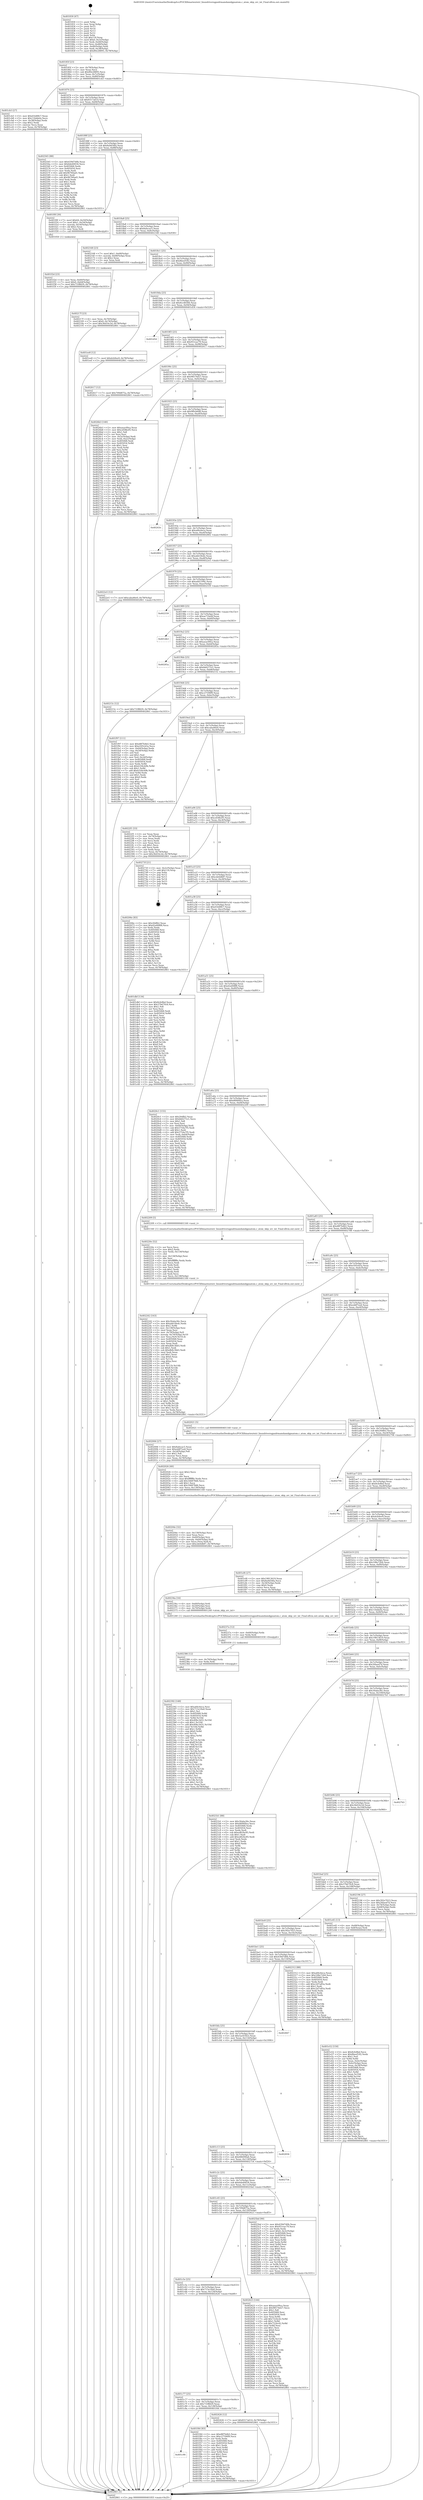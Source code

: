 digraph "0x401830" {
  label = "0x401830 (/mnt/c/Users/mathe/Desktop/tcc/POCII/binaries/extr_linuxdriversgpudrmamdamdgpuatom.c_atom_skip_src_int_Final-ollvm.out::main(0))"
  labelloc = "t"
  node[shape=record]

  Entry [label="",width=0.3,height=0.3,shape=circle,fillcolor=black,style=filled]
  "0x40185f" [label="{
     0x40185f [23]\l
     | [instrs]\l
     &nbsp;&nbsp;0x40185f \<+3\>: mov -0x78(%rbp),%eax\l
     &nbsp;&nbsp;0x401862 \<+2\>: mov %eax,%ecx\l
     &nbsp;&nbsp;0x401864 \<+6\>: sub $0x80e28895,%ecx\l
     &nbsp;&nbsp;0x40186a \<+3\>: mov %eax,-0x7c(%rbp)\l
     &nbsp;&nbsp;0x40186d \<+3\>: mov %ecx,-0x80(%rbp)\l
     &nbsp;&nbsp;0x401870 \<+6\>: je 0000000000401cb3 \<main+0x483\>\l
  }"]
  "0x401cb3" [label="{
     0x401cb3 [27]\l
     | [instrs]\l
     &nbsp;&nbsp;0x401cb3 \<+5\>: mov $0xd1b48fc7,%eax\l
     &nbsp;&nbsp;0x401cb8 \<+5\>: mov $0x116ddefa,%ecx\l
     &nbsp;&nbsp;0x401cbd \<+3\>: mov -0x38(%rbp),%edx\l
     &nbsp;&nbsp;0x401cc0 \<+3\>: cmp $0x2,%edx\l
     &nbsp;&nbsp;0x401cc3 \<+3\>: cmovne %ecx,%eax\l
     &nbsp;&nbsp;0x401cc6 \<+3\>: mov %eax,-0x78(%rbp)\l
     &nbsp;&nbsp;0x401cc9 \<+5\>: jmp 0000000000402861 \<main+0x1031\>\l
  }"]
  "0x401876" [label="{
     0x401876 [25]\l
     | [instrs]\l
     &nbsp;&nbsp;0x401876 \<+5\>: jmp 000000000040187b \<main+0x4b\>\l
     &nbsp;&nbsp;0x40187b \<+3\>: mov -0x7c(%rbp),%eax\l
     &nbsp;&nbsp;0x40187e \<+5\>: sub $0x8317a614,%eax\l
     &nbsp;&nbsp;0x401883 \<+6\>: mov %eax,-0x84(%rbp)\l
     &nbsp;&nbsp;0x401889 \<+6\>: je 0000000000402565 \<main+0xd35\>\l
  }"]
  "0x402861" [label="{
     0x402861 [5]\l
     | [instrs]\l
     &nbsp;&nbsp;0x402861 \<+5\>: jmp 000000000040185f \<main+0x2f\>\l
  }"]
  "0x401830" [label="{
     0x401830 [47]\l
     | [instrs]\l
     &nbsp;&nbsp;0x401830 \<+1\>: push %rbp\l
     &nbsp;&nbsp;0x401831 \<+3\>: mov %rsp,%rbp\l
     &nbsp;&nbsp;0x401834 \<+2\>: push %r15\l
     &nbsp;&nbsp;0x401836 \<+2\>: push %r14\l
     &nbsp;&nbsp;0x401838 \<+2\>: push %r13\l
     &nbsp;&nbsp;0x40183a \<+2\>: push %r12\l
     &nbsp;&nbsp;0x40183c \<+1\>: push %rbx\l
     &nbsp;&nbsp;0x40183d \<+7\>: sub $0x118,%rsp\l
     &nbsp;&nbsp;0x401844 \<+7\>: movl $0x0,-0x3c(%rbp)\l
     &nbsp;&nbsp;0x40184b \<+3\>: mov %edi,-0x40(%rbp)\l
     &nbsp;&nbsp;0x40184e \<+4\>: mov %rsi,-0x48(%rbp)\l
     &nbsp;&nbsp;0x401852 \<+3\>: mov -0x40(%rbp),%edi\l
     &nbsp;&nbsp;0x401855 \<+3\>: mov %edi,-0x38(%rbp)\l
     &nbsp;&nbsp;0x401858 \<+7\>: movl $0x80e28895,-0x78(%rbp)\l
  }"]
  Exit [label="",width=0.3,height=0.3,shape=circle,fillcolor=black,style=filled,peripheries=2]
  "0x402565" [label="{
     0x402565 [88]\l
     | [instrs]\l
     &nbsp;&nbsp;0x402565 \<+5\>: mov $0x439d7d0b,%eax\l
     &nbsp;&nbsp;0x40256a \<+5\>: mov $0x6de60034,%ecx\l
     &nbsp;&nbsp;0x40256f \<+7\>: mov 0x405068,%edx\l
     &nbsp;&nbsp;0x402576 \<+7\>: mov 0x405054,%esi\l
     &nbsp;&nbsp;0x40257d \<+2\>: mov %edx,%edi\l
     &nbsp;&nbsp;0x40257f \<+6\>: add $0x96760ad1,%edi\l
     &nbsp;&nbsp;0x402585 \<+3\>: sub $0x1,%edi\l
     &nbsp;&nbsp;0x402588 \<+6\>: sub $0x96760ad1,%edi\l
     &nbsp;&nbsp;0x40258e \<+3\>: imul %edi,%edx\l
     &nbsp;&nbsp;0x402591 \<+3\>: and $0x1,%edx\l
     &nbsp;&nbsp;0x402594 \<+3\>: cmp $0x0,%edx\l
     &nbsp;&nbsp;0x402597 \<+4\>: sete %r8b\l
     &nbsp;&nbsp;0x40259b \<+3\>: cmp $0xa,%esi\l
     &nbsp;&nbsp;0x40259e \<+4\>: setl %r9b\l
     &nbsp;&nbsp;0x4025a2 \<+3\>: mov %r8b,%r10b\l
     &nbsp;&nbsp;0x4025a5 \<+3\>: and %r9b,%r10b\l
     &nbsp;&nbsp;0x4025a8 \<+3\>: xor %r9b,%r8b\l
     &nbsp;&nbsp;0x4025ab \<+3\>: or %r8b,%r10b\l
     &nbsp;&nbsp;0x4025ae \<+4\>: test $0x1,%r10b\l
     &nbsp;&nbsp;0x4025b2 \<+3\>: cmovne %ecx,%eax\l
     &nbsp;&nbsp;0x4025b5 \<+3\>: mov %eax,-0x78(%rbp)\l
     &nbsp;&nbsp;0x4025b8 \<+5\>: jmp 0000000000402861 \<main+0x1031\>\l
  }"]
  "0x40188f" [label="{
     0x40188f [25]\l
     | [instrs]\l
     &nbsp;&nbsp;0x40188f \<+5\>: jmp 0000000000401894 \<main+0x64\>\l
     &nbsp;&nbsp;0x401894 \<+3\>: mov -0x7c(%rbp),%eax\l
     &nbsp;&nbsp;0x401897 \<+5\>: sub $0x8a9d34fa,%eax\l
     &nbsp;&nbsp;0x40189c \<+6\>: mov %eax,-0x88(%rbp)\l
     &nbsp;&nbsp;0x4018a2 \<+6\>: je 0000000000401f0f \<main+0x6df\>\l
  }"]
  "0x402392" [label="{
     0x402392 [148]\l
     | [instrs]\l
     &nbsp;&nbsp;0x402392 \<+5\>: mov $0xa66c6eca,%esi\l
     &nbsp;&nbsp;0x402397 \<+5\>: mov $0x715e18a0,%eax\l
     &nbsp;&nbsp;0x40239c \<+2\>: mov $0x1,%cl\l
     &nbsp;&nbsp;0x40239e \<+8\>: mov 0x405068,%r8d\l
     &nbsp;&nbsp;0x4023a6 \<+8\>: mov 0x405054,%r9d\l
     &nbsp;&nbsp;0x4023ae \<+3\>: mov %r8d,%r10d\l
     &nbsp;&nbsp;0x4023b1 \<+7\>: sub $0x40bc3d31,%r10d\l
     &nbsp;&nbsp;0x4023b8 \<+4\>: sub $0x1,%r10d\l
     &nbsp;&nbsp;0x4023bc \<+7\>: add $0x40bc3d31,%r10d\l
     &nbsp;&nbsp;0x4023c3 \<+4\>: imul %r10d,%r8d\l
     &nbsp;&nbsp;0x4023c7 \<+4\>: and $0x1,%r8d\l
     &nbsp;&nbsp;0x4023cb \<+4\>: cmp $0x0,%r8d\l
     &nbsp;&nbsp;0x4023cf \<+4\>: sete %r11b\l
     &nbsp;&nbsp;0x4023d3 \<+4\>: cmp $0xa,%r9d\l
     &nbsp;&nbsp;0x4023d7 \<+3\>: setl %bl\l
     &nbsp;&nbsp;0x4023da \<+3\>: mov %r11b,%r14b\l
     &nbsp;&nbsp;0x4023dd \<+4\>: xor $0xff,%r14b\l
     &nbsp;&nbsp;0x4023e1 \<+3\>: mov %bl,%r15b\l
     &nbsp;&nbsp;0x4023e4 \<+4\>: xor $0xff,%r15b\l
     &nbsp;&nbsp;0x4023e8 \<+3\>: xor $0x1,%cl\l
     &nbsp;&nbsp;0x4023eb \<+3\>: mov %r14b,%r12b\l
     &nbsp;&nbsp;0x4023ee \<+4\>: and $0xff,%r12b\l
     &nbsp;&nbsp;0x4023f2 \<+3\>: and %cl,%r11b\l
     &nbsp;&nbsp;0x4023f5 \<+3\>: mov %r15b,%r13b\l
     &nbsp;&nbsp;0x4023f8 \<+4\>: and $0xff,%r13b\l
     &nbsp;&nbsp;0x4023fc \<+2\>: and %cl,%bl\l
     &nbsp;&nbsp;0x4023fe \<+3\>: or %r11b,%r12b\l
     &nbsp;&nbsp;0x402401 \<+3\>: or %bl,%r13b\l
     &nbsp;&nbsp;0x402404 \<+3\>: xor %r13b,%r12b\l
     &nbsp;&nbsp;0x402407 \<+3\>: or %r15b,%r14b\l
     &nbsp;&nbsp;0x40240a \<+4\>: xor $0xff,%r14b\l
     &nbsp;&nbsp;0x40240e \<+3\>: or $0x1,%cl\l
     &nbsp;&nbsp;0x402411 \<+3\>: and %cl,%r14b\l
     &nbsp;&nbsp;0x402414 \<+3\>: or %r14b,%r12b\l
     &nbsp;&nbsp;0x402417 \<+4\>: test $0x1,%r12b\l
     &nbsp;&nbsp;0x40241b \<+3\>: cmovne %eax,%esi\l
     &nbsp;&nbsp;0x40241e \<+3\>: mov %esi,-0x78(%rbp)\l
     &nbsp;&nbsp;0x402421 \<+5\>: jmp 0000000000402861 \<main+0x1031\>\l
  }"]
  "0x401f0f" [label="{
     0x401f0f [30]\l
     | [instrs]\l
     &nbsp;&nbsp;0x401f0f \<+7\>: movl $0x64,-0x50(%rbp)\l
     &nbsp;&nbsp;0x401f16 \<+7\>: movl $0x1,-0x54(%rbp)\l
     &nbsp;&nbsp;0x401f1d \<+4\>: movslq -0x54(%rbp),%rax\l
     &nbsp;&nbsp;0x401f21 \<+4\>: shl $0x2,%rax\l
     &nbsp;&nbsp;0x401f25 \<+3\>: mov %rax,%rdi\l
     &nbsp;&nbsp;0x401f28 \<+5\>: call 0000000000401050 \<malloc@plt\>\l
     | [calls]\l
     &nbsp;&nbsp;0x401050 \{1\} (unknown)\l
  }"]
  "0x4018a8" [label="{
     0x4018a8 [25]\l
     | [instrs]\l
     &nbsp;&nbsp;0x4018a8 \<+5\>: jmp 00000000004018ad \<main+0x7d\>\l
     &nbsp;&nbsp;0x4018ad \<+3\>: mov -0x7c(%rbp),%eax\l
     &nbsp;&nbsp;0x4018b0 \<+5\>: sub $0x8afecac5,%eax\l
     &nbsp;&nbsp;0x4018b5 \<+6\>: mov %eax,-0x8c(%rbp)\l
     &nbsp;&nbsp;0x4018bb \<+6\>: je 0000000000402168 \<main+0x938\>\l
  }"]
  "0x402386" [label="{
     0x402386 [12]\l
     | [instrs]\l
     &nbsp;&nbsp;0x402386 \<+4\>: mov -0x70(%rbp),%rdx\l
     &nbsp;&nbsp;0x40238a \<+3\>: mov %rdx,%rdi\l
     &nbsp;&nbsp;0x40238d \<+5\>: call 0000000000401030 \<free@plt\>\l
     | [calls]\l
     &nbsp;&nbsp;0x401030 \{1\} (unknown)\l
  }"]
  "0x402168" [label="{
     0x402168 [23]\l
     | [instrs]\l
     &nbsp;&nbsp;0x402168 \<+7\>: movl $0x1,-0x68(%rbp)\l
     &nbsp;&nbsp;0x40216f \<+4\>: movslq -0x68(%rbp),%rax\l
     &nbsp;&nbsp;0x402173 \<+4\>: shl $0x2,%rax\l
     &nbsp;&nbsp;0x402177 \<+3\>: mov %rax,%rdi\l
     &nbsp;&nbsp;0x40217a \<+5\>: call 0000000000401050 \<malloc@plt\>\l
     | [calls]\l
     &nbsp;&nbsp;0x401050 \{1\} (unknown)\l
  }"]
  "0x4018c1" [label="{
     0x4018c1 [25]\l
     | [instrs]\l
     &nbsp;&nbsp;0x4018c1 \<+5\>: jmp 00000000004018c6 \<main+0x96\>\l
     &nbsp;&nbsp;0x4018c6 \<+3\>: mov -0x7c(%rbp),%eax\l
     &nbsp;&nbsp;0x4018c9 \<+5\>: sub $0x8beef182,%eax\l
     &nbsp;&nbsp;0x4018ce \<+6\>: mov %eax,-0x90(%rbp)\l
     &nbsp;&nbsp;0x4018d4 \<+6\>: je 0000000000401ee8 \<main+0x6b8\>\l
  }"]
  "0x40237a" [label="{
     0x40237a [12]\l
     | [instrs]\l
     &nbsp;&nbsp;0x40237a \<+4\>: mov -0x60(%rbp),%rdx\l
     &nbsp;&nbsp;0x40237e \<+3\>: mov %rdx,%rdi\l
     &nbsp;&nbsp;0x402381 \<+5\>: call 0000000000401030 \<free@plt\>\l
     | [calls]\l
     &nbsp;&nbsp;0x401030 \{1\} (unknown)\l
  }"]
  "0x401ee8" [label="{
     0x401ee8 [12]\l
     | [instrs]\l
     &nbsp;&nbsp;0x401ee8 \<+7\>: movl $0xdcb9ee9,-0x78(%rbp)\l
     &nbsp;&nbsp;0x401eef \<+5\>: jmp 0000000000402861 \<main+0x1031\>\l
  }"]
  "0x4018da" [label="{
     0x4018da [25]\l
     | [instrs]\l
     &nbsp;&nbsp;0x4018da \<+5\>: jmp 00000000004018df \<main+0xaf\>\l
     &nbsp;&nbsp;0x4018df \<+3\>: mov -0x7c(%rbp),%eax\l
     &nbsp;&nbsp;0x4018e2 \<+5\>: sub $0x8cc46566,%eax\l
     &nbsp;&nbsp;0x4018e7 \<+6\>: mov %eax,-0x94(%rbp)\l
     &nbsp;&nbsp;0x4018ed \<+6\>: je 0000000000401d54 \<main+0x524\>\l
  }"]
  "0x402242" [label="{
     0x402242 [163]\l
     | [instrs]\l
     &nbsp;&nbsp;0x402242 \<+5\>: mov $0x30aba36c,%ecx\l
     &nbsp;&nbsp;0x402247 \<+5\>: mov $0xabb18edc,%edx\l
     &nbsp;&nbsp;0x40224c \<+3\>: mov $0x1,%r8b\l
     &nbsp;&nbsp;0x40224f \<+6\>: mov -0x138(%rbp),%esi\l
     &nbsp;&nbsp;0x402255 \<+3\>: imul %eax,%esi\l
     &nbsp;&nbsp;0x402258 \<+4\>: mov -0x70(%rbp),%r9\l
     &nbsp;&nbsp;0x40225c \<+4\>: movslq -0x74(%rbp),%r10\l
     &nbsp;&nbsp;0x402260 \<+4\>: mov %esi,(%r9,%r10,4)\l
     &nbsp;&nbsp;0x402264 \<+7\>: mov 0x405068,%eax\l
     &nbsp;&nbsp;0x40226b \<+7\>: mov 0x405054,%esi\l
     &nbsp;&nbsp;0x402272 \<+2\>: mov %eax,%edi\l
     &nbsp;&nbsp;0x402274 \<+6\>: add $0xdb8c3bb5,%edi\l
     &nbsp;&nbsp;0x40227a \<+3\>: sub $0x1,%edi\l
     &nbsp;&nbsp;0x40227d \<+6\>: sub $0xdb8c3bb5,%edi\l
     &nbsp;&nbsp;0x402283 \<+3\>: imul %edi,%eax\l
     &nbsp;&nbsp;0x402286 \<+3\>: and $0x1,%eax\l
     &nbsp;&nbsp;0x402289 \<+3\>: cmp $0x0,%eax\l
     &nbsp;&nbsp;0x40228c \<+4\>: sete %r11b\l
     &nbsp;&nbsp;0x402290 \<+3\>: cmp $0xa,%esi\l
     &nbsp;&nbsp;0x402293 \<+3\>: setl %bl\l
     &nbsp;&nbsp;0x402296 \<+3\>: mov %r11b,%r14b\l
     &nbsp;&nbsp;0x402299 \<+4\>: xor $0xff,%r14b\l
     &nbsp;&nbsp;0x40229d \<+3\>: mov %bl,%r15b\l
     &nbsp;&nbsp;0x4022a0 \<+4\>: xor $0xff,%r15b\l
     &nbsp;&nbsp;0x4022a4 \<+4\>: xor $0x1,%r8b\l
     &nbsp;&nbsp;0x4022a8 \<+3\>: mov %r14b,%r12b\l
     &nbsp;&nbsp;0x4022ab \<+4\>: and $0xff,%r12b\l
     &nbsp;&nbsp;0x4022af \<+3\>: and %r8b,%r11b\l
     &nbsp;&nbsp;0x4022b2 \<+3\>: mov %r15b,%r13b\l
     &nbsp;&nbsp;0x4022b5 \<+4\>: and $0xff,%r13b\l
     &nbsp;&nbsp;0x4022b9 \<+3\>: and %r8b,%bl\l
     &nbsp;&nbsp;0x4022bc \<+3\>: or %r11b,%r12b\l
     &nbsp;&nbsp;0x4022bf \<+3\>: or %bl,%r13b\l
     &nbsp;&nbsp;0x4022c2 \<+3\>: xor %r13b,%r12b\l
     &nbsp;&nbsp;0x4022c5 \<+3\>: or %r15b,%r14b\l
     &nbsp;&nbsp;0x4022c8 \<+4\>: xor $0xff,%r14b\l
     &nbsp;&nbsp;0x4022cc \<+4\>: or $0x1,%r8b\l
     &nbsp;&nbsp;0x4022d0 \<+3\>: and %r8b,%r14b\l
     &nbsp;&nbsp;0x4022d3 \<+3\>: or %r14b,%r12b\l
     &nbsp;&nbsp;0x4022d6 \<+4\>: test $0x1,%r12b\l
     &nbsp;&nbsp;0x4022da \<+3\>: cmovne %edx,%ecx\l
     &nbsp;&nbsp;0x4022dd \<+3\>: mov %ecx,-0x78(%rbp)\l
     &nbsp;&nbsp;0x4022e0 \<+5\>: jmp 0000000000402861 \<main+0x1031\>\l
  }"]
  "0x401d54" [label="{
     0x401d54\l
  }", style=dashed]
  "0x4018f3" [label="{
     0x4018f3 [25]\l
     | [instrs]\l
     &nbsp;&nbsp;0x4018f3 \<+5\>: jmp 00000000004018f8 \<main+0xc8\>\l
     &nbsp;&nbsp;0x4018f8 \<+3\>: mov -0x7c(%rbp),%eax\l
     &nbsp;&nbsp;0x4018fb \<+5\>: sub $0x951eac79,%eax\l
     &nbsp;&nbsp;0x401900 \<+6\>: mov %eax,-0x98(%rbp)\l
     &nbsp;&nbsp;0x401906 \<+6\>: je 0000000000402617 \<main+0xde7\>\l
  }"]
  "0x40220e" [label="{
     0x40220e [52]\l
     | [instrs]\l
     &nbsp;&nbsp;0x40220e \<+2\>: xor %ecx,%ecx\l
     &nbsp;&nbsp;0x402210 \<+5\>: mov $0x2,%edx\l
     &nbsp;&nbsp;0x402215 \<+6\>: mov %edx,-0x134(%rbp)\l
     &nbsp;&nbsp;0x40221b \<+1\>: cltd\l
     &nbsp;&nbsp;0x40221c \<+6\>: mov -0x134(%rbp),%esi\l
     &nbsp;&nbsp;0x402222 \<+2\>: idiv %esi\l
     &nbsp;&nbsp;0x402224 \<+6\>: imul $0xfffffffe,%edx,%edx\l
     &nbsp;&nbsp;0x40222a \<+2\>: mov %ecx,%edi\l
     &nbsp;&nbsp;0x40222c \<+2\>: sub %edx,%edi\l
     &nbsp;&nbsp;0x40222e \<+2\>: mov %ecx,%edx\l
     &nbsp;&nbsp;0x402230 \<+3\>: sub $0x1,%edx\l
     &nbsp;&nbsp;0x402233 \<+2\>: add %edx,%edi\l
     &nbsp;&nbsp;0x402235 \<+2\>: sub %edi,%ecx\l
     &nbsp;&nbsp;0x402237 \<+6\>: mov %ecx,-0x138(%rbp)\l
     &nbsp;&nbsp;0x40223d \<+5\>: call 0000000000401160 \<next_i\>\l
     | [calls]\l
     &nbsp;&nbsp;0x401160 \{1\} (/mnt/c/Users/mathe/Desktop/tcc/POCII/binaries/extr_linuxdriversgpudrmamdamdgpuatom.c_atom_skip_src_int_Final-ollvm.out::next_i)\l
  }"]
  "0x402617" [label="{
     0x402617 [12]\l
     | [instrs]\l
     &nbsp;&nbsp;0x402617 \<+7\>: movl $0x709d875a,-0x78(%rbp)\l
     &nbsp;&nbsp;0x40261e \<+5\>: jmp 0000000000402861 \<main+0x1031\>\l
  }"]
  "0x40190c" [label="{
     0x40190c [25]\l
     | [instrs]\l
     &nbsp;&nbsp;0x40190c \<+5\>: jmp 0000000000401911 \<main+0xe1\>\l
     &nbsp;&nbsp;0x401911 \<+3\>: mov -0x7c(%rbp),%eax\l
     &nbsp;&nbsp;0x401914 \<+5\>: sub $0x98574d27,%eax\l
     &nbsp;&nbsp;0x401919 \<+6\>: mov %eax,-0x9c(%rbp)\l
     &nbsp;&nbsp;0x40191f \<+6\>: je 00000000004026b3 \<main+0xe83\>\l
  }"]
  "0x40217f" [label="{
     0x40217f [23]\l
     | [instrs]\l
     &nbsp;&nbsp;0x40217f \<+4\>: mov %rax,-0x70(%rbp)\l
     &nbsp;&nbsp;0x402183 \<+7\>: movl $0x0,-0x74(%rbp)\l
     &nbsp;&nbsp;0x40218a \<+7\>: movl $0x36d16c2d,-0x78(%rbp)\l
     &nbsp;&nbsp;0x402191 \<+5\>: jmp 0000000000402861 \<main+0x1031\>\l
  }"]
  "0x4026b3" [label="{
     0x4026b3 [140]\l
     | [instrs]\l
     &nbsp;&nbsp;0x4026b3 \<+5\>: mov $0xaeac09ca,%eax\l
     &nbsp;&nbsp;0x4026b8 \<+5\>: mov $0xcd58b2f5,%ecx\l
     &nbsp;&nbsp;0x4026bd \<+2\>: mov $0x1,%dl\l
     &nbsp;&nbsp;0x4026bf \<+2\>: xor %esi,%esi\l
     &nbsp;&nbsp;0x4026c1 \<+3\>: mov -0x3c(%rbp),%edi\l
     &nbsp;&nbsp;0x4026c4 \<+3\>: mov %edi,-0x2c(%rbp)\l
     &nbsp;&nbsp;0x4026c7 \<+7\>: mov 0x405068,%edi\l
     &nbsp;&nbsp;0x4026ce \<+8\>: mov 0x405054,%r8d\l
     &nbsp;&nbsp;0x4026d6 \<+3\>: sub $0x1,%esi\l
     &nbsp;&nbsp;0x4026d9 \<+3\>: mov %edi,%r9d\l
     &nbsp;&nbsp;0x4026dc \<+3\>: add %esi,%r9d\l
     &nbsp;&nbsp;0x4026df \<+4\>: imul %r9d,%edi\l
     &nbsp;&nbsp;0x4026e3 \<+3\>: and $0x1,%edi\l
     &nbsp;&nbsp;0x4026e6 \<+3\>: cmp $0x0,%edi\l
     &nbsp;&nbsp;0x4026e9 \<+4\>: sete %r10b\l
     &nbsp;&nbsp;0x4026ed \<+4\>: cmp $0xa,%r8d\l
     &nbsp;&nbsp;0x4026f1 \<+4\>: setl %r11b\l
     &nbsp;&nbsp;0x4026f5 \<+3\>: mov %r10b,%bl\l
     &nbsp;&nbsp;0x4026f8 \<+3\>: xor $0xff,%bl\l
     &nbsp;&nbsp;0x4026fb \<+3\>: mov %r11b,%r14b\l
     &nbsp;&nbsp;0x4026fe \<+4\>: xor $0xff,%r14b\l
     &nbsp;&nbsp;0x402702 \<+3\>: xor $0x1,%dl\l
     &nbsp;&nbsp;0x402705 \<+3\>: mov %bl,%r15b\l
     &nbsp;&nbsp;0x402708 \<+4\>: and $0xff,%r15b\l
     &nbsp;&nbsp;0x40270c \<+3\>: and %dl,%r10b\l
     &nbsp;&nbsp;0x40270f \<+3\>: mov %r14b,%r12b\l
     &nbsp;&nbsp;0x402712 \<+4\>: and $0xff,%r12b\l
     &nbsp;&nbsp;0x402716 \<+3\>: and %dl,%r11b\l
     &nbsp;&nbsp;0x402719 \<+3\>: or %r10b,%r15b\l
     &nbsp;&nbsp;0x40271c \<+3\>: or %r11b,%r12b\l
     &nbsp;&nbsp;0x40271f \<+3\>: xor %r12b,%r15b\l
     &nbsp;&nbsp;0x402722 \<+3\>: or %r14b,%bl\l
     &nbsp;&nbsp;0x402725 \<+3\>: xor $0xff,%bl\l
     &nbsp;&nbsp;0x402728 \<+3\>: or $0x1,%dl\l
     &nbsp;&nbsp;0x40272b \<+2\>: and %dl,%bl\l
     &nbsp;&nbsp;0x40272d \<+3\>: or %bl,%r15b\l
     &nbsp;&nbsp;0x402730 \<+4\>: test $0x1,%r15b\l
     &nbsp;&nbsp;0x402734 \<+3\>: cmovne %ecx,%eax\l
     &nbsp;&nbsp;0x402737 \<+3\>: mov %eax,-0x78(%rbp)\l
     &nbsp;&nbsp;0x40273a \<+5\>: jmp 0000000000402861 \<main+0x1031\>\l
  }"]
  "0x401925" [label="{
     0x401925 [25]\l
     | [instrs]\l
     &nbsp;&nbsp;0x401925 \<+5\>: jmp 000000000040192a \<main+0xfa\>\l
     &nbsp;&nbsp;0x40192a \<+3\>: mov -0x7c(%rbp),%eax\l
     &nbsp;&nbsp;0x40192d \<+5\>: sub $0x9f0cb6d8,%eax\l
     &nbsp;&nbsp;0x401932 \<+6\>: mov %eax,-0xa0(%rbp)\l
     &nbsp;&nbsp;0x401938 \<+6\>: je 000000000040243e \<main+0xc0e\>\l
  }"]
  "0x40204e" [label="{
     0x40204e [32]\l
     | [instrs]\l
     &nbsp;&nbsp;0x40204e \<+6\>: mov -0x130(%rbp),%ecx\l
     &nbsp;&nbsp;0x402054 \<+3\>: imul %eax,%ecx\l
     &nbsp;&nbsp;0x402057 \<+4\>: mov -0x60(%rbp),%rsi\l
     &nbsp;&nbsp;0x40205b \<+4\>: movslq -0x64(%rbp),%rdi\l
     &nbsp;&nbsp;0x40205f \<+3\>: mov %ecx,(%rsi,%rdi,4)\l
     &nbsp;&nbsp;0x402062 \<+7\>: movl $0xcde6db87,-0x78(%rbp)\l
     &nbsp;&nbsp;0x402069 \<+5\>: jmp 0000000000402861 \<main+0x1031\>\l
  }"]
  "0x40243e" [label="{
     0x40243e\l
  }", style=dashed]
  "0x40193e" [label="{
     0x40193e [25]\l
     | [instrs]\l
     &nbsp;&nbsp;0x40193e \<+5\>: jmp 0000000000401943 \<main+0x113\>\l
     &nbsp;&nbsp;0x401943 \<+3\>: mov -0x7c(%rbp),%eax\l
     &nbsp;&nbsp;0x401946 \<+5\>: sub $0xa66c6eca,%eax\l
     &nbsp;&nbsp;0x40194b \<+6\>: mov %eax,-0xa4(%rbp)\l
     &nbsp;&nbsp;0x401951 \<+6\>: je 0000000000402802 \<main+0xfd2\>\l
  }"]
  "0x402026" [label="{
     0x402026 [40]\l
     | [instrs]\l
     &nbsp;&nbsp;0x402026 \<+5\>: mov $0x2,%ecx\l
     &nbsp;&nbsp;0x40202b \<+1\>: cltd\l
     &nbsp;&nbsp;0x40202c \<+2\>: idiv %ecx\l
     &nbsp;&nbsp;0x40202e \<+6\>: imul $0xfffffffe,%edx,%ecx\l
     &nbsp;&nbsp;0x402034 \<+6\>: add $0x166878d6,%ecx\l
     &nbsp;&nbsp;0x40203a \<+3\>: add $0x1,%ecx\l
     &nbsp;&nbsp;0x40203d \<+6\>: sub $0x166878d6,%ecx\l
     &nbsp;&nbsp;0x402043 \<+6\>: mov %ecx,-0x130(%rbp)\l
     &nbsp;&nbsp;0x402049 \<+5\>: call 0000000000401160 \<next_i\>\l
     | [calls]\l
     &nbsp;&nbsp;0x401160 \{1\} (/mnt/c/Users/mathe/Desktop/tcc/POCII/binaries/extr_linuxdriversgpudrmamdamdgpuatom.c_atom_skip_src_int_Final-ollvm.out::next_i)\l
  }"]
  "0x402802" [label="{
     0x402802\l
  }", style=dashed]
  "0x401957" [label="{
     0x401957 [25]\l
     | [instrs]\l
     &nbsp;&nbsp;0x401957 \<+5\>: jmp 000000000040195c \<main+0x12c\>\l
     &nbsp;&nbsp;0x40195c \<+3\>: mov -0x7c(%rbp),%eax\l
     &nbsp;&nbsp;0x40195f \<+5\>: sub $0xabb18edc,%eax\l
     &nbsp;&nbsp;0x401964 \<+6\>: mov %eax,-0xa8(%rbp)\l
     &nbsp;&nbsp;0x40196a \<+6\>: je 00000000004022e5 \<main+0xab5\>\l
  }"]
  "0x401c90" [label="{
     0x401c90\l
  }", style=dashed]
  "0x4022e5" [label="{
     0x4022e5 [12]\l
     | [instrs]\l
     &nbsp;&nbsp;0x4022e5 \<+7\>: movl $0xcaba46e0,-0x78(%rbp)\l
     &nbsp;&nbsp;0x4022ec \<+5\>: jmp 0000000000402861 \<main+0x1031\>\l
  }"]
  "0x401970" [label="{
     0x401970 [25]\l
     | [instrs]\l
     &nbsp;&nbsp;0x401970 \<+5\>: jmp 0000000000401975 \<main+0x145\>\l
     &nbsp;&nbsp;0x401975 \<+3\>: mov -0x7c(%rbp),%eax\l
     &nbsp;&nbsp;0x401978 \<+5\>: sub $0xadd1594c,%eax\l
     &nbsp;&nbsp;0x40197d \<+6\>: mov %eax,-0xac(%rbp)\l
     &nbsp;&nbsp;0x401983 \<+6\>: je 0000000000402559 \<main+0xd29\>\l
  }"]
  "0x401f44" [label="{
     0x401f44 [83]\l
     | [instrs]\l
     &nbsp;&nbsp;0x401f44 \<+5\>: mov $0xd8f7b4b5,%eax\l
     &nbsp;&nbsp;0x401f49 \<+5\>: mov $0xc27590f9,%ecx\l
     &nbsp;&nbsp;0x401f4e \<+2\>: xor %edx,%edx\l
     &nbsp;&nbsp;0x401f50 \<+7\>: mov 0x405068,%esi\l
     &nbsp;&nbsp;0x401f57 \<+7\>: mov 0x405054,%edi\l
     &nbsp;&nbsp;0x401f5e \<+3\>: sub $0x1,%edx\l
     &nbsp;&nbsp;0x401f61 \<+3\>: mov %esi,%r8d\l
     &nbsp;&nbsp;0x401f64 \<+3\>: add %edx,%r8d\l
     &nbsp;&nbsp;0x401f67 \<+4\>: imul %r8d,%esi\l
     &nbsp;&nbsp;0x401f6b \<+3\>: and $0x1,%esi\l
     &nbsp;&nbsp;0x401f6e \<+3\>: cmp $0x0,%esi\l
     &nbsp;&nbsp;0x401f71 \<+4\>: sete %r9b\l
     &nbsp;&nbsp;0x401f75 \<+3\>: cmp $0xa,%edi\l
     &nbsp;&nbsp;0x401f78 \<+4\>: setl %r10b\l
     &nbsp;&nbsp;0x401f7c \<+3\>: mov %r9b,%r11b\l
     &nbsp;&nbsp;0x401f7f \<+3\>: and %r10b,%r11b\l
     &nbsp;&nbsp;0x401f82 \<+3\>: xor %r10b,%r9b\l
     &nbsp;&nbsp;0x401f85 \<+3\>: or %r9b,%r11b\l
     &nbsp;&nbsp;0x401f88 \<+4\>: test $0x1,%r11b\l
     &nbsp;&nbsp;0x401f8c \<+3\>: cmovne %ecx,%eax\l
     &nbsp;&nbsp;0x401f8f \<+3\>: mov %eax,-0x78(%rbp)\l
     &nbsp;&nbsp;0x401f92 \<+5\>: jmp 0000000000402861 \<main+0x1031\>\l
  }"]
  "0x402559" [label="{
     0x402559\l
  }", style=dashed]
  "0x401989" [label="{
     0x401989 [25]\l
     | [instrs]\l
     &nbsp;&nbsp;0x401989 \<+5\>: jmp 000000000040198e \<main+0x15e\>\l
     &nbsp;&nbsp;0x40198e \<+3\>: mov -0x7c(%rbp),%eax\l
     &nbsp;&nbsp;0x401991 \<+5\>: sub $0xae71bebf,%eax\l
     &nbsp;&nbsp;0x401996 \<+6\>: mov %eax,-0xb0(%rbp)\l
     &nbsp;&nbsp;0x40199c \<+6\>: je 0000000000401db3 \<main+0x583\>\l
  }"]
  "0x401c77" [label="{
     0x401c77 [25]\l
     | [instrs]\l
     &nbsp;&nbsp;0x401c77 \<+5\>: jmp 0000000000401c7c \<main+0x44c\>\l
     &nbsp;&nbsp;0x401c7c \<+3\>: mov -0x7c(%rbp),%eax\l
     &nbsp;&nbsp;0x401c7f \<+5\>: sub $0x733ffd29,%eax\l
     &nbsp;&nbsp;0x401c84 \<+6\>: mov %eax,-0x128(%rbp)\l
     &nbsp;&nbsp;0x401c8a \<+6\>: je 0000000000401f44 \<main+0x714\>\l
  }"]
  "0x401db3" [label="{
     0x401db3\l
  }", style=dashed]
  "0x4019a2" [label="{
     0x4019a2 [25]\l
     | [instrs]\l
     &nbsp;&nbsp;0x4019a2 \<+5\>: jmp 00000000004019a7 \<main+0x177\>\l
     &nbsp;&nbsp;0x4019a7 \<+3\>: mov -0x7c(%rbp),%eax\l
     &nbsp;&nbsp;0x4019aa \<+5\>: sub $0xaeac09ca,%eax\l
     &nbsp;&nbsp;0x4019af \<+6\>: mov %eax,-0xb4(%rbp)\l
     &nbsp;&nbsp;0x4019b5 \<+6\>: je 000000000040285a \<main+0x102a\>\l
  }"]
  "0x402426" [label="{
     0x402426 [12]\l
     | [instrs]\l
     &nbsp;&nbsp;0x402426 \<+7\>: movl $0x8317a614,-0x78(%rbp)\l
     &nbsp;&nbsp;0x40242d \<+5\>: jmp 0000000000402861 \<main+0x1031\>\l
  }"]
  "0x40285a" [label="{
     0x40285a\l
  }", style=dashed]
  "0x4019bb" [label="{
     0x4019bb [25]\l
     | [instrs]\l
     &nbsp;&nbsp;0x4019bb \<+5\>: jmp 00000000004019c0 \<main+0x190\>\l
     &nbsp;&nbsp;0x4019c0 \<+3\>: mov -0x7c(%rbp),%eax\l
     &nbsp;&nbsp;0x4019c3 \<+5\>: sub $0xbb6271e1,%eax\l
     &nbsp;&nbsp;0x4019c8 \<+6\>: mov %eax,-0xb8(%rbp)\l
     &nbsp;&nbsp;0x4019ce \<+6\>: je 000000000040215c \<main+0x92c\>\l
  }"]
  "0x401c5e" [label="{
     0x401c5e [25]\l
     | [instrs]\l
     &nbsp;&nbsp;0x401c5e \<+5\>: jmp 0000000000401c63 \<main+0x433\>\l
     &nbsp;&nbsp;0x401c63 \<+3\>: mov -0x7c(%rbp),%eax\l
     &nbsp;&nbsp;0x401c66 \<+5\>: sub $0x715e18a0,%eax\l
     &nbsp;&nbsp;0x401c6b \<+6\>: mov %eax,-0x124(%rbp)\l
     &nbsp;&nbsp;0x401c71 \<+6\>: je 0000000000402426 \<main+0xbf6\>\l
  }"]
  "0x40215c" [label="{
     0x40215c [12]\l
     | [instrs]\l
     &nbsp;&nbsp;0x40215c \<+7\>: movl $0x733ffd29,-0x78(%rbp)\l
     &nbsp;&nbsp;0x402163 \<+5\>: jmp 0000000000402861 \<main+0x1031\>\l
  }"]
  "0x4019d4" [label="{
     0x4019d4 [25]\l
     | [instrs]\l
     &nbsp;&nbsp;0x4019d4 \<+5\>: jmp 00000000004019d9 \<main+0x1a9\>\l
     &nbsp;&nbsp;0x4019d9 \<+3\>: mov -0x7c(%rbp),%eax\l
     &nbsp;&nbsp;0x4019dc \<+5\>: sub $0xc27590f9,%eax\l
     &nbsp;&nbsp;0x4019e1 \<+6\>: mov %eax,-0xbc(%rbp)\l
     &nbsp;&nbsp;0x4019e7 \<+6\>: je 0000000000401f97 \<main+0x767\>\l
  }"]
  "0x402623" [label="{
     0x402623 [144]\l
     | [instrs]\l
     &nbsp;&nbsp;0x402623 \<+5\>: mov $0xaeac09ca,%eax\l
     &nbsp;&nbsp;0x402628 \<+5\>: mov $0x98574d27,%ecx\l
     &nbsp;&nbsp;0x40262d \<+2\>: mov $0x1,%dl\l
     &nbsp;&nbsp;0x40262f \<+7\>: mov 0x405068,%esi\l
     &nbsp;&nbsp;0x402636 \<+7\>: mov 0x405054,%edi\l
     &nbsp;&nbsp;0x40263d \<+3\>: mov %esi,%r8d\l
     &nbsp;&nbsp;0x402640 \<+7\>: add $0x7224c42,%r8d\l
     &nbsp;&nbsp;0x402647 \<+4\>: sub $0x1,%r8d\l
     &nbsp;&nbsp;0x40264b \<+7\>: sub $0x7224c42,%r8d\l
     &nbsp;&nbsp;0x402652 \<+4\>: imul %r8d,%esi\l
     &nbsp;&nbsp;0x402656 \<+3\>: and $0x1,%esi\l
     &nbsp;&nbsp;0x402659 \<+3\>: cmp $0x0,%esi\l
     &nbsp;&nbsp;0x40265c \<+4\>: sete %r9b\l
     &nbsp;&nbsp;0x402660 \<+3\>: cmp $0xa,%edi\l
     &nbsp;&nbsp;0x402663 \<+4\>: setl %r10b\l
     &nbsp;&nbsp;0x402667 \<+3\>: mov %r9b,%r11b\l
     &nbsp;&nbsp;0x40266a \<+4\>: xor $0xff,%r11b\l
     &nbsp;&nbsp;0x40266e \<+3\>: mov %r10b,%bl\l
     &nbsp;&nbsp;0x402671 \<+3\>: xor $0xff,%bl\l
     &nbsp;&nbsp;0x402674 \<+3\>: xor $0x0,%dl\l
     &nbsp;&nbsp;0x402677 \<+3\>: mov %r11b,%r14b\l
     &nbsp;&nbsp;0x40267a \<+4\>: and $0x0,%r14b\l
     &nbsp;&nbsp;0x40267e \<+3\>: and %dl,%r9b\l
     &nbsp;&nbsp;0x402681 \<+3\>: mov %bl,%r15b\l
     &nbsp;&nbsp;0x402684 \<+4\>: and $0x0,%r15b\l
     &nbsp;&nbsp;0x402688 \<+3\>: and %dl,%r10b\l
     &nbsp;&nbsp;0x40268b \<+3\>: or %r9b,%r14b\l
     &nbsp;&nbsp;0x40268e \<+3\>: or %r10b,%r15b\l
     &nbsp;&nbsp;0x402691 \<+3\>: xor %r15b,%r14b\l
     &nbsp;&nbsp;0x402694 \<+3\>: or %bl,%r11b\l
     &nbsp;&nbsp;0x402697 \<+4\>: xor $0xff,%r11b\l
     &nbsp;&nbsp;0x40269b \<+3\>: or $0x0,%dl\l
     &nbsp;&nbsp;0x40269e \<+3\>: and %dl,%r11b\l
     &nbsp;&nbsp;0x4026a1 \<+3\>: or %r11b,%r14b\l
     &nbsp;&nbsp;0x4026a4 \<+4\>: test $0x1,%r14b\l
     &nbsp;&nbsp;0x4026a8 \<+3\>: cmovne %ecx,%eax\l
     &nbsp;&nbsp;0x4026ab \<+3\>: mov %eax,-0x78(%rbp)\l
     &nbsp;&nbsp;0x4026ae \<+5\>: jmp 0000000000402861 \<main+0x1031\>\l
  }"]
  "0x401f97" [label="{
     0x401f97 [111]\l
     | [instrs]\l
     &nbsp;&nbsp;0x401f97 \<+5\>: mov $0xd8f7b4b5,%eax\l
     &nbsp;&nbsp;0x401f9c \<+5\>: mov $0xe505cb5a,%ecx\l
     &nbsp;&nbsp;0x401fa1 \<+3\>: mov -0x64(%rbp),%edx\l
     &nbsp;&nbsp;0x401fa4 \<+3\>: cmp -0x54(%rbp),%edx\l
     &nbsp;&nbsp;0x401fa7 \<+4\>: setl %sil\l
     &nbsp;&nbsp;0x401fab \<+4\>: and $0x1,%sil\l
     &nbsp;&nbsp;0x401faf \<+4\>: mov %sil,-0x2d(%rbp)\l
     &nbsp;&nbsp;0x401fb3 \<+7\>: mov 0x405068,%edx\l
     &nbsp;&nbsp;0x401fba \<+7\>: mov 0x405054,%edi\l
     &nbsp;&nbsp;0x401fc1 \<+3\>: mov %edx,%r8d\l
     &nbsp;&nbsp;0x401fc4 \<+7\>: sub $0xb104cb9b,%r8d\l
     &nbsp;&nbsp;0x401fcb \<+4\>: sub $0x1,%r8d\l
     &nbsp;&nbsp;0x401fcf \<+7\>: add $0xb104cb9b,%r8d\l
     &nbsp;&nbsp;0x401fd6 \<+4\>: imul %r8d,%edx\l
     &nbsp;&nbsp;0x401fda \<+3\>: and $0x1,%edx\l
     &nbsp;&nbsp;0x401fdd \<+3\>: cmp $0x0,%edx\l
     &nbsp;&nbsp;0x401fe0 \<+4\>: sete %sil\l
     &nbsp;&nbsp;0x401fe4 \<+3\>: cmp $0xa,%edi\l
     &nbsp;&nbsp;0x401fe7 \<+4\>: setl %r9b\l
     &nbsp;&nbsp;0x401feb \<+3\>: mov %sil,%r10b\l
     &nbsp;&nbsp;0x401fee \<+3\>: and %r9b,%r10b\l
     &nbsp;&nbsp;0x401ff1 \<+3\>: xor %r9b,%sil\l
     &nbsp;&nbsp;0x401ff4 \<+3\>: or %sil,%r10b\l
     &nbsp;&nbsp;0x401ff7 \<+4\>: test $0x1,%r10b\l
     &nbsp;&nbsp;0x401ffb \<+3\>: cmovne %ecx,%eax\l
     &nbsp;&nbsp;0x401ffe \<+3\>: mov %eax,-0x78(%rbp)\l
     &nbsp;&nbsp;0x402001 \<+5\>: jmp 0000000000402861 \<main+0x1031\>\l
  }"]
  "0x4019ed" [label="{
     0x4019ed [25]\l
     | [instrs]\l
     &nbsp;&nbsp;0x4019ed \<+5\>: jmp 00000000004019f2 \<main+0x1c2\>\l
     &nbsp;&nbsp;0x4019f2 \<+3\>: mov -0x7c(%rbp),%eax\l
     &nbsp;&nbsp;0x4019f5 \<+5\>: sub $0xcaba46e0,%eax\l
     &nbsp;&nbsp;0x4019fa \<+6\>: mov %eax,-0xc0(%rbp)\l
     &nbsp;&nbsp;0x401a00 \<+6\>: je 00000000004022f1 \<main+0xac1\>\l
  }"]
  "0x401c45" [label="{
     0x401c45 [25]\l
     | [instrs]\l
     &nbsp;&nbsp;0x401c45 \<+5\>: jmp 0000000000401c4a \<main+0x41a\>\l
     &nbsp;&nbsp;0x401c4a \<+3\>: mov -0x7c(%rbp),%eax\l
     &nbsp;&nbsp;0x401c4d \<+5\>: sub $0x709d875a,%eax\l
     &nbsp;&nbsp;0x401c52 \<+6\>: mov %eax,-0x120(%rbp)\l
     &nbsp;&nbsp;0x401c58 \<+6\>: je 0000000000402623 \<main+0xdf3\>\l
  }"]
  "0x4022f1" [label="{
     0x4022f1 [33]\l
     | [instrs]\l
     &nbsp;&nbsp;0x4022f1 \<+2\>: xor %eax,%eax\l
     &nbsp;&nbsp;0x4022f3 \<+3\>: mov -0x74(%rbp),%ecx\l
     &nbsp;&nbsp;0x4022f6 \<+2\>: mov %eax,%edx\l
     &nbsp;&nbsp;0x4022f8 \<+2\>: sub %ecx,%edx\l
     &nbsp;&nbsp;0x4022fa \<+2\>: mov %eax,%ecx\l
     &nbsp;&nbsp;0x4022fc \<+3\>: sub $0x1,%ecx\l
     &nbsp;&nbsp;0x4022ff \<+2\>: add %ecx,%edx\l
     &nbsp;&nbsp;0x402301 \<+2\>: sub %edx,%eax\l
     &nbsp;&nbsp;0x402303 \<+3\>: mov %eax,-0x74(%rbp)\l
     &nbsp;&nbsp;0x402306 \<+7\>: movl $0x36d16c2d,-0x78(%rbp)\l
     &nbsp;&nbsp;0x40230d \<+5\>: jmp 0000000000402861 \<main+0x1031\>\l
  }"]
  "0x401a06" [label="{
     0x401a06 [25]\l
     | [instrs]\l
     &nbsp;&nbsp;0x401a06 \<+5\>: jmp 0000000000401a0b \<main+0x1db\>\l
     &nbsp;&nbsp;0x401a0b \<+3\>: mov -0x7c(%rbp),%eax\l
     &nbsp;&nbsp;0x401a0e \<+5\>: sub $0xcd58b2f5,%eax\l
     &nbsp;&nbsp;0x401a13 \<+6\>: mov %eax,-0xc4(%rbp)\l
     &nbsp;&nbsp;0x401a19 \<+6\>: je 000000000040273f \<main+0xf0f\>\l
  }"]
  "0x4025bd" [label="{
     0x4025bd [90]\l
     | [instrs]\l
     &nbsp;&nbsp;0x4025bd \<+5\>: mov $0x439d7d0b,%eax\l
     &nbsp;&nbsp;0x4025c2 \<+5\>: mov $0x951eac79,%ecx\l
     &nbsp;&nbsp;0x4025c7 \<+2\>: xor %edx,%edx\l
     &nbsp;&nbsp;0x4025c9 \<+7\>: movl $0x0,-0x3c(%rbp)\l
     &nbsp;&nbsp;0x4025d0 \<+7\>: mov 0x405068,%esi\l
     &nbsp;&nbsp;0x4025d7 \<+7\>: mov 0x405054,%edi\l
     &nbsp;&nbsp;0x4025de \<+3\>: sub $0x1,%edx\l
     &nbsp;&nbsp;0x4025e1 \<+3\>: mov %esi,%r8d\l
     &nbsp;&nbsp;0x4025e4 \<+3\>: add %edx,%r8d\l
     &nbsp;&nbsp;0x4025e7 \<+4\>: imul %r8d,%esi\l
     &nbsp;&nbsp;0x4025eb \<+3\>: and $0x1,%esi\l
     &nbsp;&nbsp;0x4025ee \<+3\>: cmp $0x0,%esi\l
     &nbsp;&nbsp;0x4025f1 \<+4\>: sete %r9b\l
     &nbsp;&nbsp;0x4025f5 \<+3\>: cmp $0xa,%edi\l
     &nbsp;&nbsp;0x4025f8 \<+4\>: setl %r10b\l
     &nbsp;&nbsp;0x4025fc \<+3\>: mov %r9b,%r11b\l
     &nbsp;&nbsp;0x4025ff \<+3\>: and %r10b,%r11b\l
     &nbsp;&nbsp;0x402602 \<+3\>: xor %r10b,%r9b\l
     &nbsp;&nbsp;0x402605 \<+3\>: or %r9b,%r11b\l
     &nbsp;&nbsp;0x402608 \<+4\>: test $0x1,%r11b\l
     &nbsp;&nbsp;0x40260c \<+3\>: cmovne %ecx,%eax\l
     &nbsp;&nbsp;0x40260f \<+3\>: mov %eax,-0x78(%rbp)\l
     &nbsp;&nbsp;0x402612 \<+5\>: jmp 0000000000402861 \<main+0x1031\>\l
  }"]
  "0x40273f" [label="{
     0x40273f [21]\l
     | [instrs]\l
     &nbsp;&nbsp;0x40273f \<+3\>: mov -0x2c(%rbp),%eax\l
     &nbsp;&nbsp;0x402742 \<+7\>: add $0x118,%rsp\l
     &nbsp;&nbsp;0x402749 \<+1\>: pop %rbx\l
     &nbsp;&nbsp;0x40274a \<+2\>: pop %r12\l
     &nbsp;&nbsp;0x40274c \<+2\>: pop %r13\l
     &nbsp;&nbsp;0x40274e \<+2\>: pop %r14\l
     &nbsp;&nbsp;0x402750 \<+2\>: pop %r15\l
     &nbsp;&nbsp;0x402752 \<+1\>: pop %rbp\l
     &nbsp;&nbsp;0x402753 \<+1\>: ret\l
  }"]
  "0x401a1f" [label="{
     0x401a1f [25]\l
     | [instrs]\l
     &nbsp;&nbsp;0x401a1f \<+5\>: jmp 0000000000401a24 \<main+0x1f4\>\l
     &nbsp;&nbsp;0x401a24 \<+3\>: mov -0x7c(%rbp),%eax\l
     &nbsp;&nbsp;0x401a27 \<+5\>: sub $0xcde6db87,%eax\l
     &nbsp;&nbsp;0x401a2c \<+6\>: mov %eax,-0xc8(%rbp)\l
     &nbsp;&nbsp;0x401a32 \<+6\>: je 000000000040206e \<main+0x83e\>\l
  }"]
  "0x401c2c" [label="{
     0x401c2c [25]\l
     | [instrs]\l
     &nbsp;&nbsp;0x401c2c \<+5\>: jmp 0000000000401c31 \<main+0x401\>\l
     &nbsp;&nbsp;0x401c31 \<+3\>: mov -0x7c(%rbp),%eax\l
     &nbsp;&nbsp;0x401c34 \<+5\>: sub $0x6de60034,%eax\l
     &nbsp;&nbsp;0x401c39 \<+6\>: mov %eax,-0x11c(%rbp)\l
     &nbsp;&nbsp;0x401c3f \<+6\>: je 00000000004025bd \<main+0xd8d\>\l
  }"]
  "0x40206e" [label="{
     0x40206e [83]\l
     | [instrs]\l
     &nbsp;&nbsp;0x40206e \<+5\>: mov $0x20dfb2,%eax\l
     &nbsp;&nbsp;0x402073 \<+5\>: mov $0xd2a008f8,%ecx\l
     &nbsp;&nbsp;0x402078 \<+2\>: xor %edx,%edx\l
     &nbsp;&nbsp;0x40207a \<+7\>: mov 0x405068,%esi\l
     &nbsp;&nbsp;0x402081 \<+7\>: mov 0x405054,%edi\l
     &nbsp;&nbsp;0x402088 \<+3\>: sub $0x1,%edx\l
     &nbsp;&nbsp;0x40208b \<+3\>: mov %esi,%r8d\l
     &nbsp;&nbsp;0x40208e \<+3\>: add %edx,%r8d\l
     &nbsp;&nbsp;0x402091 \<+4\>: imul %r8d,%esi\l
     &nbsp;&nbsp;0x402095 \<+3\>: and $0x1,%esi\l
     &nbsp;&nbsp;0x402098 \<+3\>: cmp $0x0,%esi\l
     &nbsp;&nbsp;0x40209b \<+4\>: sete %r9b\l
     &nbsp;&nbsp;0x40209f \<+3\>: cmp $0xa,%edi\l
     &nbsp;&nbsp;0x4020a2 \<+4\>: setl %r10b\l
     &nbsp;&nbsp;0x4020a6 \<+3\>: mov %r9b,%r11b\l
     &nbsp;&nbsp;0x4020a9 \<+3\>: and %r10b,%r11b\l
     &nbsp;&nbsp;0x4020ac \<+3\>: xor %r10b,%r9b\l
     &nbsp;&nbsp;0x4020af \<+3\>: or %r9b,%r11b\l
     &nbsp;&nbsp;0x4020b2 \<+4\>: test $0x1,%r11b\l
     &nbsp;&nbsp;0x4020b6 \<+3\>: cmovne %ecx,%eax\l
     &nbsp;&nbsp;0x4020b9 \<+3\>: mov %eax,-0x78(%rbp)\l
     &nbsp;&nbsp;0x4020bc \<+5\>: jmp 0000000000402861 \<main+0x1031\>\l
  }"]
  "0x401a38" [label="{
     0x401a38 [25]\l
     | [instrs]\l
     &nbsp;&nbsp;0x401a38 \<+5\>: jmp 0000000000401a3d \<main+0x20d\>\l
     &nbsp;&nbsp;0x401a3d \<+3\>: mov -0x7c(%rbp),%eax\l
     &nbsp;&nbsp;0x401a40 \<+5\>: sub $0xd1b48fc7,%eax\l
     &nbsp;&nbsp;0x401a45 \<+6\>: mov %eax,-0xcc(%rbp)\l
     &nbsp;&nbsp;0x401a4b \<+6\>: je 0000000000401dbf \<main+0x58f\>\l
  }"]
  "0x402754" [label="{
     0x402754\l
  }", style=dashed]
  "0x401dbf" [label="{
     0x401dbf [134]\l
     | [instrs]\l
     &nbsp;&nbsp;0x401dbf \<+5\>: mov $0x8cfe8bd,%eax\l
     &nbsp;&nbsp;0x401dc4 \<+5\>: mov $0x37b670c8,%ecx\l
     &nbsp;&nbsp;0x401dc9 \<+2\>: mov $0x1,%dl\l
     &nbsp;&nbsp;0x401dcb \<+2\>: xor %esi,%esi\l
     &nbsp;&nbsp;0x401dcd \<+7\>: mov 0x405068,%edi\l
     &nbsp;&nbsp;0x401dd4 \<+8\>: mov 0x405054,%r8d\l
     &nbsp;&nbsp;0x401ddc \<+3\>: sub $0x1,%esi\l
     &nbsp;&nbsp;0x401ddf \<+3\>: mov %edi,%r9d\l
     &nbsp;&nbsp;0x401de2 \<+3\>: add %esi,%r9d\l
     &nbsp;&nbsp;0x401de5 \<+4\>: imul %r9d,%edi\l
     &nbsp;&nbsp;0x401de9 \<+3\>: and $0x1,%edi\l
     &nbsp;&nbsp;0x401dec \<+3\>: cmp $0x0,%edi\l
     &nbsp;&nbsp;0x401def \<+4\>: sete %r10b\l
     &nbsp;&nbsp;0x401df3 \<+4\>: cmp $0xa,%r8d\l
     &nbsp;&nbsp;0x401df7 \<+4\>: setl %r11b\l
     &nbsp;&nbsp;0x401dfb \<+3\>: mov %r10b,%bl\l
     &nbsp;&nbsp;0x401dfe \<+3\>: xor $0xff,%bl\l
     &nbsp;&nbsp;0x401e01 \<+3\>: mov %r11b,%r14b\l
     &nbsp;&nbsp;0x401e04 \<+4\>: xor $0xff,%r14b\l
     &nbsp;&nbsp;0x401e08 \<+3\>: xor $0x0,%dl\l
     &nbsp;&nbsp;0x401e0b \<+3\>: mov %bl,%r15b\l
     &nbsp;&nbsp;0x401e0e \<+4\>: and $0x0,%r15b\l
     &nbsp;&nbsp;0x401e12 \<+3\>: and %dl,%r10b\l
     &nbsp;&nbsp;0x401e15 \<+3\>: mov %r14b,%r12b\l
     &nbsp;&nbsp;0x401e18 \<+4\>: and $0x0,%r12b\l
     &nbsp;&nbsp;0x401e1c \<+3\>: and %dl,%r11b\l
     &nbsp;&nbsp;0x401e1f \<+3\>: or %r10b,%r15b\l
     &nbsp;&nbsp;0x401e22 \<+3\>: or %r11b,%r12b\l
     &nbsp;&nbsp;0x401e25 \<+3\>: xor %r12b,%r15b\l
     &nbsp;&nbsp;0x401e28 \<+3\>: or %r14b,%bl\l
     &nbsp;&nbsp;0x401e2b \<+3\>: xor $0xff,%bl\l
     &nbsp;&nbsp;0x401e2e \<+3\>: or $0x0,%dl\l
     &nbsp;&nbsp;0x401e31 \<+2\>: and %dl,%bl\l
     &nbsp;&nbsp;0x401e33 \<+3\>: or %bl,%r15b\l
     &nbsp;&nbsp;0x401e36 \<+4\>: test $0x1,%r15b\l
     &nbsp;&nbsp;0x401e3a \<+3\>: cmovne %ecx,%eax\l
     &nbsp;&nbsp;0x401e3d \<+3\>: mov %eax,-0x78(%rbp)\l
     &nbsp;&nbsp;0x401e40 \<+5\>: jmp 0000000000402861 \<main+0x1031\>\l
  }"]
  "0x401a51" [label="{
     0x401a51 [25]\l
     | [instrs]\l
     &nbsp;&nbsp;0x401a51 \<+5\>: jmp 0000000000401a56 \<main+0x226\>\l
     &nbsp;&nbsp;0x401a56 \<+3\>: mov -0x7c(%rbp),%eax\l
     &nbsp;&nbsp;0x401a59 \<+5\>: sub $0xd2a008f8,%eax\l
     &nbsp;&nbsp;0x401a5e \<+6\>: mov %eax,-0xd0(%rbp)\l
     &nbsp;&nbsp;0x401a64 \<+6\>: je 00000000004020c1 \<main+0x891\>\l
  }"]
  "0x401c13" [label="{
     0x401c13 [25]\l
     | [instrs]\l
     &nbsp;&nbsp;0x401c13 \<+5\>: jmp 0000000000401c18 \<main+0x3e8\>\l
     &nbsp;&nbsp;0x401c18 \<+3\>: mov -0x7c(%rbp),%eax\l
     &nbsp;&nbsp;0x401c1b \<+5\>: sub $0x686090a6,%eax\l
     &nbsp;&nbsp;0x401c20 \<+6\>: mov %eax,-0x118(%rbp)\l
     &nbsp;&nbsp;0x401c26 \<+6\>: je 0000000000402754 \<main+0xf24\>\l
  }"]
  "0x4020c1" [label="{
     0x4020c1 [155]\l
     | [instrs]\l
     &nbsp;&nbsp;0x4020c1 \<+5\>: mov $0x20dfb2,%eax\l
     &nbsp;&nbsp;0x4020c6 \<+5\>: mov $0xbb6271e1,%ecx\l
     &nbsp;&nbsp;0x4020cb \<+2\>: mov $0x1,%dl\l
     &nbsp;&nbsp;0x4020cd \<+2\>: xor %esi,%esi\l
     &nbsp;&nbsp;0x4020cf \<+3\>: mov -0x64(%rbp),%edi\l
     &nbsp;&nbsp;0x4020d2 \<+6\>: sub $0x5754a7f5,%edi\l
     &nbsp;&nbsp;0x4020d8 \<+3\>: add $0x1,%edi\l
     &nbsp;&nbsp;0x4020db \<+6\>: add $0x5754a7f5,%edi\l
     &nbsp;&nbsp;0x4020e1 \<+3\>: mov %edi,-0x64(%rbp)\l
     &nbsp;&nbsp;0x4020e4 \<+7\>: mov 0x405068,%edi\l
     &nbsp;&nbsp;0x4020eb \<+8\>: mov 0x405054,%r8d\l
     &nbsp;&nbsp;0x4020f3 \<+3\>: sub $0x1,%esi\l
     &nbsp;&nbsp;0x4020f6 \<+3\>: mov %edi,%r9d\l
     &nbsp;&nbsp;0x4020f9 \<+3\>: add %esi,%r9d\l
     &nbsp;&nbsp;0x4020fc \<+4\>: imul %r9d,%edi\l
     &nbsp;&nbsp;0x402100 \<+3\>: and $0x1,%edi\l
     &nbsp;&nbsp;0x402103 \<+3\>: cmp $0x0,%edi\l
     &nbsp;&nbsp;0x402106 \<+4\>: sete %r10b\l
     &nbsp;&nbsp;0x40210a \<+4\>: cmp $0xa,%r8d\l
     &nbsp;&nbsp;0x40210e \<+4\>: setl %r11b\l
     &nbsp;&nbsp;0x402112 \<+3\>: mov %r10b,%bl\l
     &nbsp;&nbsp;0x402115 \<+3\>: xor $0xff,%bl\l
     &nbsp;&nbsp;0x402118 \<+3\>: mov %r11b,%r14b\l
     &nbsp;&nbsp;0x40211b \<+4\>: xor $0xff,%r14b\l
     &nbsp;&nbsp;0x40211f \<+3\>: xor $0x1,%dl\l
     &nbsp;&nbsp;0x402122 \<+3\>: mov %bl,%r15b\l
     &nbsp;&nbsp;0x402125 \<+4\>: and $0xff,%r15b\l
     &nbsp;&nbsp;0x402129 \<+3\>: and %dl,%r10b\l
     &nbsp;&nbsp;0x40212c \<+3\>: mov %r14b,%r12b\l
     &nbsp;&nbsp;0x40212f \<+4\>: and $0xff,%r12b\l
     &nbsp;&nbsp;0x402133 \<+3\>: and %dl,%r11b\l
     &nbsp;&nbsp;0x402136 \<+3\>: or %r10b,%r15b\l
     &nbsp;&nbsp;0x402139 \<+3\>: or %r11b,%r12b\l
     &nbsp;&nbsp;0x40213c \<+3\>: xor %r12b,%r15b\l
     &nbsp;&nbsp;0x40213f \<+3\>: or %r14b,%bl\l
     &nbsp;&nbsp;0x402142 \<+3\>: xor $0xff,%bl\l
     &nbsp;&nbsp;0x402145 \<+3\>: or $0x1,%dl\l
     &nbsp;&nbsp;0x402148 \<+2\>: and %dl,%bl\l
     &nbsp;&nbsp;0x40214a \<+3\>: or %bl,%r15b\l
     &nbsp;&nbsp;0x40214d \<+4\>: test $0x1,%r15b\l
     &nbsp;&nbsp;0x402151 \<+3\>: cmovne %ecx,%eax\l
     &nbsp;&nbsp;0x402154 \<+3\>: mov %eax,-0x78(%rbp)\l
     &nbsp;&nbsp;0x402157 \<+5\>: jmp 0000000000402861 \<main+0x1031\>\l
  }"]
  "0x401a6a" [label="{
     0x401a6a [25]\l
     | [instrs]\l
     &nbsp;&nbsp;0x401a6a \<+5\>: jmp 0000000000401a6f \<main+0x23f\>\l
     &nbsp;&nbsp;0x401a6f \<+3\>: mov -0x7c(%rbp),%eax\l
     &nbsp;&nbsp;0x401a72 \<+5\>: sub $0xd684fdca,%eax\l
     &nbsp;&nbsp;0x401a77 \<+6\>: mov %eax,-0xd4(%rbp)\l
     &nbsp;&nbsp;0x401a7d \<+6\>: je 0000000000402209 \<main+0x9d9\>\l
  }"]
  "0x402836" [label="{
     0x402836\l
  }", style=dashed]
  "0x402209" [label="{
     0x402209 [5]\l
     | [instrs]\l
     &nbsp;&nbsp;0x402209 \<+5\>: call 0000000000401160 \<next_i\>\l
     | [calls]\l
     &nbsp;&nbsp;0x401160 \{1\} (/mnt/c/Users/mathe/Desktop/tcc/POCII/binaries/extr_linuxdriversgpudrmamdamdgpuatom.c_atom_skip_src_int_Final-ollvm.out::next_i)\l
  }"]
  "0x401a83" [label="{
     0x401a83 [25]\l
     | [instrs]\l
     &nbsp;&nbsp;0x401a83 \<+5\>: jmp 0000000000401a88 \<main+0x258\>\l
     &nbsp;&nbsp;0x401a88 \<+3\>: mov -0x7c(%rbp),%eax\l
     &nbsp;&nbsp;0x401a8b \<+5\>: sub $0xd8f7b4b5,%eax\l
     &nbsp;&nbsp;0x401a90 \<+6\>: mov %eax,-0xd8(%rbp)\l
     &nbsp;&nbsp;0x401a96 \<+6\>: je 0000000000402788 \<main+0xf58\>\l
  }"]
  "0x401bfa" [label="{
     0x401bfa [25]\l
     | [instrs]\l
     &nbsp;&nbsp;0x401bfa \<+5\>: jmp 0000000000401bff \<main+0x3cf\>\l
     &nbsp;&nbsp;0x401bff \<+3\>: mov -0x7c(%rbp),%eax\l
     &nbsp;&nbsp;0x401c02 \<+5\>: sub $0x5ac61822,%eax\l
     &nbsp;&nbsp;0x401c07 \<+6\>: mov %eax,-0x114(%rbp)\l
     &nbsp;&nbsp;0x401c0d \<+6\>: je 0000000000402836 \<main+0x1006\>\l
  }"]
  "0x402788" [label="{
     0x402788\l
  }", style=dashed]
  "0x401a9c" [label="{
     0x401a9c [25]\l
     | [instrs]\l
     &nbsp;&nbsp;0x401a9c \<+5\>: jmp 0000000000401aa1 \<main+0x271\>\l
     &nbsp;&nbsp;0x401aa1 \<+3\>: mov -0x7c(%rbp),%eax\l
     &nbsp;&nbsp;0x401aa4 \<+5\>: sub $0xe505cb5a,%eax\l
     &nbsp;&nbsp;0x401aa9 \<+6\>: mov %eax,-0xdc(%rbp)\l
     &nbsp;&nbsp;0x401aaf \<+6\>: je 0000000000402006 \<main+0x7d6\>\l
  }"]
  "0x402847" [label="{
     0x402847\l
  }", style=dashed]
  "0x402006" [label="{
     0x402006 [27]\l
     | [instrs]\l
     &nbsp;&nbsp;0x402006 \<+5\>: mov $0x8afecac5,%eax\l
     &nbsp;&nbsp;0x40200b \<+5\>: mov $0xeddf7ea4,%ecx\l
     &nbsp;&nbsp;0x402010 \<+3\>: mov -0x2d(%rbp),%dl\l
     &nbsp;&nbsp;0x402013 \<+3\>: test $0x1,%dl\l
     &nbsp;&nbsp;0x402016 \<+3\>: cmovne %ecx,%eax\l
     &nbsp;&nbsp;0x402019 \<+3\>: mov %eax,-0x78(%rbp)\l
     &nbsp;&nbsp;0x40201c \<+5\>: jmp 0000000000402861 \<main+0x1031\>\l
  }"]
  "0x401ab5" [label="{
     0x401ab5 [25]\l
     | [instrs]\l
     &nbsp;&nbsp;0x401ab5 \<+5\>: jmp 0000000000401aba \<main+0x28a\>\l
     &nbsp;&nbsp;0x401aba \<+3\>: mov -0x7c(%rbp),%eax\l
     &nbsp;&nbsp;0x401abd \<+5\>: sub $0xeddf7ea4,%eax\l
     &nbsp;&nbsp;0x401ac2 \<+6\>: mov %eax,-0xe0(%rbp)\l
     &nbsp;&nbsp;0x401ac8 \<+6\>: je 0000000000402021 \<main+0x7f1\>\l
  }"]
  "0x401be1" [label="{
     0x401be1 [25]\l
     | [instrs]\l
     &nbsp;&nbsp;0x401be1 \<+5\>: jmp 0000000000401be6 \<main+0x3b6\>\l
     &nbsp;&nbsp;0x401be6 \<+3\>: mov -0x7c(%rbp),%eax\l
     &nbsp;&nbsp;0x401be9 \<+5\>: sub $0x439d7d0b,%eax\l
     &nbsp;&nbsp;0x401bee \<+6\>: mov %eax,-0x110(%rbp)\l
     &nbsp;&nbsp;0x401bf4 \<+6\>: je 0000000000402847 \<main+0x1017\>\l
  }"]
  "0x402021" [label="{
     0x402021 [5]\l
     | [instrs]\l
     &nbsp;&nbsp;0x402021 \<+5\>: call 0000000000401160 \<next_i\>\l
     | [calls]\l
     &nbsp;&nbsp;0x401160 \{1\} (/mnt/c/Users/mathe/Desktop/tcc/POCII/binaries/extr_linuxdriversgpudrmamdamdgpuatom.c_atom_skip_src_int_Final-ollvm.out::next_i)\l
  }"]
  "0x401ace" [label="{
     0x401ace [25]\l
     | [instrs]\l
     &nbsp;&nbsp;0x401ace \<+5\>: jmp 0000000000401ad3 \<main+0x2a3\>\l
     &nbsp;&nbsp;0x401ad3 \<+3\>: mov -0x7c(%rbp),%eax\l
     &nbsp;&nbsp;0x401ad6 \<+5\>: sub $0x20dfb2,%eax\l
     &nbsp;&nbsp;0x401adb \<+6\>: mov %eax,-0xe4(%rbp)\l
     &nbsp;&nbsp;0x401ae1 \<+6\>: je 0000000000402794 \<main+0xf64\>\l
  }"]
  "0x402312" [label="{
     0x402312 [88]\l
     | [instrs]\l
     &nbsp;&nbsp;0x402312 \<+5\>: mov $0xa66c6eca,%eax\l
     &nbsp;&nbsp;0x402317 \<+5\>: mov $0x108e7264,%ecx\l
     &nbsp;&nbsp;0x40231c \<+7\>: mov 0x405068,%edx\l
     &nbsp;&nbsp;0x402323 \<+7\>: mov 0x405054,%esi\l
     &nbsp;&nbsp;0x40232a \<+2\>: mov %edx,%edi\l
     &nbsp;&nbsp;0x40232c \<+6\>: add $0xc2d7a85a,%edi\l
     &nbsp;&nbsp;0x402332 \<+3\>: sub $0x1,%edi\l
     &nbsp;&nbsp;0x402335 \<+6\>: sub $0xc2d7a85a,%edi\l
     &nbsp;&nbsp;0x40233b \<+3\>: imul %edi,%edx\l
     &nbsp;&nbsp;0x40233e \<+3\>: and $0x1,%edx\l
     &nbsp;&nbsp;0x402341 \<+3\>: cmp $0x0,%edx\l
     &nbsp;&nbsp;0x402344 \<+4\>: sete %r8b\l
     &nbsp;&nbsp;0x402348 \<+3\>: cmp $0xa,%esi\l
     &nbsp;&nbsp;0x40234b \<+4\>: setl %r9b\l
     &nbsp;&nbsp;0x40234f \<+3\>: mov %r8b,%r10b\l
     &nbsp;&nbsp;0x402352 \<+3\>: and %r9b,%r10b\l
     &nbsp;&nbsp;0x402355 \<+3\>: xor %r9b,%r8b\l
     &nbsp;&nbsp;0x402358 \<+3\>: or %r8b,%r10b\l
     &nbsp;&nbsp;0x40235b \<+4\>: test $0x1,%r10b\l
     &nbsp;&nbsp;0x40235f \<+3\>: cmovne %ecx,%eax\l
     &nbsp;&nbsp;0x402362 \<+3\>: mov %eax,-0x78(%rbp)\l
     &nbsp;&nbsp;0x402365 \<+5\>: jmp 0000000000402861 \<main+0x1031\>\l
  }"]
  "0x402794" [label="{
     0x402794\l
  }", style=dashed]
  "0x401ae7" [label="{
     0x401ae7 [25]\l
     | [instrs]\l
     &nbsp;&nbsp;0x401ae7 \<+5\>: jmp 0000000000401aec \<main+0x2bc\>\l
     &nbsp;&nbsp;0x401aec \<+3\>: mov -0x7c(%rbp),%eax\l
     &nbsp;&nbsp;0x401aef \<+5\>: sub $0x8cfe8bd,%eax\l
     &nbsp;&nbsp;0x401af4 \<+6\>: mov %eax,-0xe8(%rbp)\l
     &nbsp;&nbsp;0x401afa \<+6\>: je 000000000040276c \<main+0xf3c\>\l
  }"]
  "0x401f2d" [label="{
     0x401f2d [23]\l
     | [instrs]\l
     &nbsp;&nbsp;0x401f2d \<+4\>: mov %rax,-0x60(%rbp)\l
     &nbsp;&nbsp;0x401f31 \<+7\>: movl $0x0,-0x64(%rbp)\l
     &nbsp;&nbsp;0x401f38 \<+7\>: movl $0x733ffd29,-0x78(%rbp)\l
     &nbsp;&nbsp;0x401f3f \<+5\>: jmp 0000000000402861 \<main+0x1031\>\l
  }"]
  "0x40276c" [label="{
     0x40276c\l
  }", style=dashed]
  "0x401b00" [label="{
     0x401b00 [25]\l
     | [instrs]\l
     &nbsp;&nbsp;0x401b00 \<+5\>: jmp 0000000000401b05 \<main+0x2d5\>\l
     &nbsp;&nbsp;0x401b05 \<+3\>: mov -0x7c(%rbp),%eax\l
     &nbsp;&nbsp;0x401b08 \<+5\>: sub $0xdcb9ee9,%eax\l
     &nbsp;&nbsp;0x401b0d \<+6\>: mov %eax,-0xec(%rbp)\l
     &nbsp;&nbsp;0x401b13 \<+6\>: je 0000000000401ef4 \<main+0x6c4\>\l
  }"]
  "0x401e52" [label="{
     0x401e52 [150]\l
     | [instrs]\l
     &nbsp;&nbsp;0x401e52 \<+5\>: mov $0x8cfe8bd,%ecx\l
     &nbsp;&nbsp;0x401e57 \<+5\>: mov $0x8beef182,%edx\l
     &nbsp;&nbsp;0x401e5c \<+3\>: mov $0x1,%sil\l
     &nbsp;&nbsp;0x401e5f \<+3\>: xor %r8d,%r8d\l
     &nbsp;&nbsp;0x401e62 \<+3\>: mov %eax,-0x4c(%rbp)\l
     &nbsp;&nbsp;0x401e65 \<+3\>: mov -0x4c(%rbp),%eax\l
     &nbsp;&nbsp;0x401e68 \<+3\>: mov %eax,-0x34(%rbp)\l
     &nbsp;&nbsp;0x401e6b \<+7\>: mov 0x405068,%eax\l
     &nbsp;&nbsp;0x401e72 \<+8\>: mov 0x405054,%r9d\l
     &nbsp;&nbsp;0x401e7a \<+4\>: sub $0x1,%r8d\l
     &nbsp;&nbsp;0x401e7e \<+3\>: mov %eax,%r10d\l
     &nbsp;&nbsp;0x401e81 \<+3\>: add %r8d,%r10d\l
     &nbsp;&nbsp;0x401e84 \<+4\>: imul %r10d,%eax\l
     &nbsp;&nbsp;0x401e88 \<+3\>: and $0x1,%eax\l
     &nbsp;&nbsp;0x401e8b \<+3\>: cmp $0x0,%eax\l
     &nbsp;&nbsp;0x401e8e \<+4\>: sete %r11b\l
     &nbsp;&nbsp;0x401e92 \<+4\>: cmp $0xa,%r9d\l
     &nbsp;&nbsp;0x401e96 \<+3\>: setl %bl\l
     &nbsp;&nbsp;0x401e99 \<+3\>: mov %r11b,%r14b\l
     &nbsp;&nbsp;0x401e9c \<+4\>: xor $0xff,%r14b\l
     &nbsp;&nbsp;0x401ea0 \<+3\>: mov %bl,%r15b\l
     &nbsp;&nbsp;0x401ea3 \<+4\>: xor $0xff,%r15b\l
     &nbsp;&nbsp;0x401ea7 \<+4\>: xor $0x0,%sil\l
     &nbsp;&nbsp;0x401eab \<+3\>: mov %r14b,%r12b\l
     &nbsp;&nbsp;0x401eae \<+4\>: and $0x0,%r12b\l
     &nbsp;&nbsp;0x401eb2 \<+3\>: and %sil,%r11b\l
     &nbsp;&nbsp;0x401eb5 \<+3\>: mov %r15b,%r13b\l
     &nbsp;&nbsp;0x401eb8 \<+4\>: and $0x0,%r13b\l
     &nbsp;&nbsp;0x401ebc \<+3\>: and %sil,%bl\l
     &nbsp;&nbsp;0x401ebf \<+3\>: or %r11b,%r12b\l
     &nbsp;&nbsp;0x401ec2 \<+3\>: or %bl,%r13b\l
     &nbsp;&nbsp;0x401ec5 \<+3\>: xor %r13b,%r12b\l
     &nbsp;&nbsp;0x401ec8 \<+3\>: or %r15b,%r14b\l
     &nbsp;&nbsp;0x401ecb \<+4\>: xor $0xff,%r14b\l
     &nbsp;&nbsp;0x401ecf \<+4\>: or $0x0,%sil\l
     &nbsp;&nbsp;0x401ed3 \<+3\>: and %sil,%r14b\l
     &nbsp;&nbsp;0x401ed6 \<+3\>: or %r14b,%r12b\l
     &nbsp;&nbsp;0x401ed9 \<+4\>: test $0x1,%r12b\l
     &nbsp;&nbsp;0x401edd \<+3\>: cmovne %edx,%ecx\l
     &nbsp;&nbsp;0x401ee0 \<+3\>: mov %ecx,-0x78(%rbp)\l
     &nbsp;&nbsp;0x401ee3 \<+5\>: jmp 0000000000402861 \<main+0x1031\>\l
  }"]
  "0x401ef4" [label="{
     0x401ef4 [27]\l
     | [instrs]\l
     &nbsp;&nbsp;0x401ef4 \<+5\>: mov $0x19813619,%eax\l
     &nbsp;&nbsp;0x401ef9 \<+5\>: mov $0x8a9d34fa,%ecx\l
     &nbsp;&nbsp;0x401efe \<+3\>: mov -0x34(%rbp),%edx\l
     &nbsp;&nbsp;0x401f01 \<+3\>: cmp $0x0,%edx\l
     &nbsp;&nbsp;0x401f04 \<+3\>: cmove %ecx,%eax\l
     &nbsp;&nbsp;0x401f07 \<+3\>: mov %eax,-0x78(%rbp)\l
     &nbsp;&nbsp;0x401f0a \<+5\>: jmp 0000000000402861 \<main+0x1031\>\l
  }"]
  "0x401b19" [label="{
     0x401b19 [25]\l
     | [instrs]\l
     &nbsp;&nbsp;0x401b19 \<+5\>: jmp 0000000000401b1e \<main+0x2ee\>\l
     &nbsp;&nbsp;0x401b1e \<+3\>: mov -0x7c(%rbp),%eax\l
     &nbsp;&nbsp;0x401b21 \<+5\>: sub $0x108e7264,%eax\l
     &nbsp;&nbsp;0x401b26 \<+6\>: mov %eax,-0xf0(%rbp)\l
     &nbsp;&nbsp;0x401b2c \<+6\>: je 000000000040236a \<main+0xb3a\>\l
  }"]
  "0x401bc8" [label="{
     0x401bc8 [25]\l
     | [instrs]\l
     &nbsp;&nbsp;0x401bc8 \<+5\>: jmp 0000000000401bcd \<main+0x39d\>\l
     &nbsp;&nbsp;0x401bcd \<+3\>: mov -0x7c(%rbp),%eax\l
     &nbsp;&nbsp;0x401bd0 \<+5\>: sub $0x392e7023,%eax\l
     &nbsp;&nbsp;0x401bd5 \<+6\>: mov %eax,-0x10c(%rbp)\l
     &nbsp;&nbsp;0x401bdb \<+6\>: je 0000000000402312 \<main+0xae2\>\l
  }"]
  "0x40236a" [label="{
     0x40236a [16]\l
     | [instrs]\l
     &nbsp;&nbsp;0x40236a \<+4\>: mov -0x60(%rbp),%rdi\l
     &nbsp;&nbsp;0x40236e \<+3\>: mov -0x50(%rbp),%esi\l
     &nbsp;&nbsp;0x402371 \<+4\>: mov -0x70(%rbp),%rdx\l
     &nbsp;&nbsp;0x402375 \<+5\>: call 0000000000401240 \<atom_skip_src_int\>\l
     | [calls]\l
     &nbsp;&nbsp;0x401240 \{1\} (/mnt/c/Users/mathe/Desktop/tcc/POCII/binaries/extr_linuxdriversgpudrmamdamdgpuatom.c_atom_skip_src_int_Final-ollvm.out::atom_skip_src_int)\l
  }"]
  "0x401b32" [label="{
     0x401b32 [25]\l
     | [instrs]\l
     &nbsp;&nbsp;0x401b32 \<+5\>: jmp 0000000000401b37 \<main+0x307\>\l
     &nbsp;&nbsp;0x401b37 \<+3\>: mov -0x7c(%rbp),%eax\l
     &nbsp;&nbsp;0x401b3a \<+5\>: sub $0x116ddefa,%eax\l
     &nbsp;&nbsp;0x401b3f \<+6\>: mov %eax,-0xf4(%rbp)\l
     &nbsp;&nbsp;0x401b45 \<+6\>: je 0000000000401cce \<main+0x49e\>\l
  }"]
  "0x401e45" [label="{
     0x401e45 [13]\l
     | [instrs]\l
     &nbsp;&nbsp;0x401e45 \<+4\>: mov -0x48(%rbp),%rax\l
     &nbsp;&nbsp;0x401e49 \<+4\>: mov 0x8(%rax),%rdi\l
     &nbsp;&nbsp;0x401e4d \<+5\>: call 0000000000401060 \<atoi@plt\>\l
     | [calls]\l
     &nbsp;&nbsp;0x401060 \{1\} (unknown)\l
  }"]
  "0x401cce" [label="{
     0x401cce\l
  }", style=dashed]
  "0x401b4b" [label="{
     0x401b4b [25]\l
     | [instrs]\l
     &nbsp;&nbsp;0x401b4b \<+5\>: jmp 0000000000401b50 \<main+0x320\>\l
     &nbsp;&nbsp;0x401b50 \<+3\>: mov -0x7c(%rbp),%eax\l
     &nbsp;&nbsp;0x401b53 \<+5\>: sub $0x19813619,%eax\l
     &nbsp;&nbsp;0x401b58 \<+6\>: mov %eax,-0xf8(%rbp)\l
     &nbsp;&nbsp;0x401b5e \<+6\>: je 0000000000402432 \<main+0xc02\>\l
  }"]
  "0x401baf" [label="{
     0x401baf [25]\l
     | [instrs]\l
     &nbsp;&nbsp;0x401baf \<+5\>: jmp 0000000000401bb4 \<main+0x384\>\l
     &nbsp;&nbsp;0x401bb4 \<+3\>: mov -0x7c(%rbp),%eax\l
     &nbsp;&nbsp;0x401bb7 \<+5\>: sub $0x37b670c8,%eax\l
     &nbsp;&nbsp;0x401bbc \<+6\>: mov %eax,-0x108(%rbp)\l
     &nbsp;&nbsp;0x401bc2 \<+6\>: je 0000000000401e45 \<main+0x615\>\l
  }"]
  "0x402432" [label="{
     0x402432\l
  }", style=dashed]
  "0x401b64" [label="{
     0x401b64 [25]\l
     | [instrs]\l
     &nbsp;&nbsp;0x401b64 \<+5\>: jmp 0000000000401b69 \<main+0x339\>\l
     &nbsp;&nbsp;0x401b69 \<+3\>: mov -0x7c(%rbp),%eax\l
     &nbsp;&nbsp;0x401b6c \<+5\>: sub $0x2fdaed7d,%eax\l
     &nbsp;&nbsp;0x401b71 \<+6\>: mov %eax,-0xfc(%rbp)\l
     &nbsp;&nbsp;0x401b77 \<+6\>: je 00000000004021b1 \<main+0x981\>\l
  }"]
  "0x402196" [label="{
     0x402196 [27]\l
     | [instrs]\l
     &nbsp;&nbsp;0x402196 \<+5\>: mov $0x392e7023,%eax\l
     &nbsp;&nbsp;0x40219b \<+5\>: mov $0x2fdaed7d,%ecx\l
     &nbsp;&nbsp;0x4021a0 \<+3\>: mov -0x74(%rbp),%edx\l
     &nbsp;&nbsp;0x4021a3 \<+3\>: cmp -0x68(%rbp),%edx\l
     &nbsp;&nbsp;0x4021a6 \<+3\>: cmovl %ecx,%eax\l
     &nbsp;&nbsp;0x4021a9 \<+3\>: mov %eax,-0x78(%rbp)\l
     &nbsp;&nbsp;0x4021ac \<+5\>: jmp 0000000000402861 \<main+0x1031\>\l
  }"]
  "0x4021b1" [label="{
     0x4021b1 [88]\l
     | [instrs]\l
     &nbsp;&nbsp;0x4021b1 \<+5\>: mov $0x30aba36c,%eax\l
     &nbsp;&nbsp;0x4021b6 \<+5\>: mov $0xd684fdca,%ecx\l
     &nbsp;&nbsp;0x4021bb \<+7\>: mov 0x405068,%edx\l
     &nbsp;&nbsp;0x4021c2 \<+7\>: mov 0x405054,%esi\l
     &nbsp;&nbsp;0x4021c9 \<+2\>: mov %edx,%edi\l
     &nbsp;&nbsp;0x4021cb \<+6\>: sub $0xed62bc85,%edi\l
     &nbsp;&nbsp;0x4021d1 \<+3\>: sub $0x1,%edi\l
     &nbsp;&nbsp;0x4021d4 \<+6\>: add $0xed62bc85,%edi\l
     &nbsp;&nbsp;0x4021da \<+3\>: imul %edi,%edx\l
     &nbsp;&nbsp;0x4021dd \<+3\>: and $0x1,%edx\l
     &nbsp;&nbsp;0x4021e0 \<+3\>: cmp $0x0,%edx\l
     &nbsp;&nbsp;0x4021e3 \<+4\>: sete %r8b\l
     &nbsp;&nbsp;0x4021e7 \<+3\>: cmp $0xa,%esi\l
     &nbsp;&nbsp;0x4021ea \<+4\>: setl %r9b\l
     &nbsp;&nbsp;0x4021ee \<+3\>: mov %r8b,%r10b\l
     &nbsp;&nbsp;0x4021f1 \<+3\>: and %r9b,%r10b\l
     &nbsp;&nbsp;0x4021f4 \<+3\>: xor %r9b,%r8b\l
     &nbsp;&nbsp;0x4021f7 \<+3\>: or %r8b,%r10b\l
     &nbsp;&nbsp;0x4021fa \<+4\>: test $0x1,%r10b\l
     &nbsp;&nbsp;0x4021fe \<+3\>: cmovne %ecx,%eax\l
     &nbsp;&nbsp;0x402201 \<+3\>: mov %eax,-0x78(%rbp)\l
     &nbsp;&nbsp;0x402204 \<+5\>: jmp 0000000000402861 \<main+0x1031\>\l
  }"]
  "0x401b7d" [label="{
     0x401b7d [25]\l
     | [instrs]\l
     &nbsp;&nbsp;0x401b7d \<+5\>: jmp 0000000000401b82 \<main+0x352\>\l
     &nbsp;&nbsp;0x401b82 \<+3\>: mov -0x7c(%rbp),%eax\l
     &nbsp;&nbsp;0x401b85 \<+5\>: sub $0x30aba36c,%eax\l
     &nbsp;&nbsp;0x401b8a \<+6\>: mov %eax,-0x100(%rbp)\l
     &nbsp;&nbsp;0x401b90 \<+6\>: je 00000000004027b5 \<main+0xf85\>\l
  }"]
  "0x401b96" [label="{
     0x401b96 [25]\l
     | [instrs]\l
     &nbsp;&nbsp;0x401b96 \<+5\>: jmp 0000000000401b9b \<main+0x36b\>\l
     &nbsp;&nbsp;0x401b9b \<+3\>: mov -0x7c(%rbp),%eax\l
     &nbsp;&nbsp;0x401b9e \<+5\>: sub $0x36d16c2d,%eax\l
     &nbsp;&nbsp;0x401ba3 \<+6\>: mov %eax,-0x104(%rbp)\l
     &nbsp;&nbsp;0x401ba9 \<+6\>: je 0000000000402196 \<main+0x966\>\l
  }"]
  "0x4027b5" [label="{
     0x4027b5\l
  }", style=dashed]
  Entry -> "0x401830" [label=" 1"]
  "0x40185f" -> "0x401cb3" [label=" 1"]
  "0x40185f" -> "0x401876" [label=" 31"]
  "0x401cb3" -> "0x402861" [label=" 1"]
  "0x401830" -> "0x40185f" [label=" 1"]
  "0x402861" -> "0x40185f" [label=" 31"]
  "0x40273f" -> Exit [label=" 1"]
  "0x401876" -> "0x402565" [label=" 1"]
  "0x401876" -> "0x40188f" [label=" 30"]
  "0x4026b3" -> "0x402861" [label=" 1"]
  "0x40188f" -> "0x401f0f" [label=" 1"]
  "0x40188f" -> "0x4018a8" [label=" 29"]
  "0x402623" -> "0x402861" [label=" 1"]
  "0x4018a8" -> "0x402168" [label=" 1"]
  "0x4018a8" -> "0x4018c1" [label=" 28"]
  "0x402617" -> "0x402861" [label=" 1"]
  "0x4018c1" -> "0x401ee8" [label=" 1"]
  "0x4018c1" -> "0x4018da" [label=" 27"]
  "0x4025bd" -> "0x402861" [label=" 1"]
  "0x4018da" -> "0x401d54" [label=" 0"]
  "0x4018da" -> "0x4018f3" [label=" 27"]
  "0x402565" -> "0x402861" [label=" 1"]
  "0x4018f3" -> "0x402617" [label=" 1"]
  "0x4018f3" -> "0x40190c" [label=" 26"]
  "0x402426" -> "0x402861" [label=" 1"]
  "0x40190c" -> "0x4026b3" [label=" 1"]
  "0x40190c" -> "0x401925" [label=" 25"]
  "0x402392" -> "0x402861" [label=" 1"]
  "0x401925" -> "0x40243e" [label=" 0"]
  "0x401925" -> "0x40193e" [label=" 25"]
  "0x402386" -> "0x402392" [label=" 1"]
  "0x40193e" -> "0x402802" [label=" 0"]
  "0x40193e" -> "0x401957" [label=" 25"]
  "0x40237a" -> "0x402386" [label=" 1"]
  "0x401957" -> "0x4022e5" [label=" 1"]
  "0x401957" -> "0x401970" [label=" 24"]
  "0x40236a" -> "0x40237a" [label=" 1"]
  "0x401970" -> "0x402559" [label=" 0"]
  "0x401970" -> "0x401989" [label=" 24"]
  "0x402312" -> "0x402861" [label=" 1"]
  "0x401989" -> "0x401db3" [label=" 0"]
  "0x401989" -> "0x4019a2" [label=" 24"]
  "0x4022e5" -> "0x402861" [label=" 1"]
  "0x4019a2" -> "0x40285a" [label=" 0"]
  "0x4019a2" -> "0x4019bb" [label=" 24"]
  "0x402242" -> "0x402861" [label=" 1"]
  "0x4019bb" -> "0x40215c" [label=" 1"]
  "0x4019bb" -> "0x4019d4" [label=" 23"]
  "0x402209" -> "0x40220e" [label=" 1"]
  "0x4019d4" -> "0x401f97" [label=" 2"]
  "0x4019d4" -> "0x4019ed" [label=" 21"]
  "0x4021b1" -> "0x402861" [label=" 1"]
  "0x4019ed" -> "0x4022f1" [label=" 1"]
  "0x4019ed" -> "0x401a06" [label=" 20"]
  "0x40217f" -> "0x402861" [label=" 1"]
  "0x401a06" -> "0x40273f" [label=" 1"]
  "0x401a06" -> "0x401a1f" [label=" 19"]
  "0x402168" -> "0x40217f" [label=" 1"]
  "0x401a1f" -> "0x40206e" [label=" 1"]
  "0x401a1f" -> "0x401a38" [label=" 18"]
  "0x4020c1" -> "0x402861" [label=" 1"]
  "0x401a38" -> "0x401dbf" [label=" 1"]
  "0x401a38" -> "0x401a51" [label=" 17"]
  "0x401dbf" -> "0x402861" [label=" 1"]
  "0x40206e" -> "0x402861" [label=" 1"]
  "0x401a51" -> "0x4020c1" [label=" 1"]
  "0x401a51" -> "0x401a6a" [label=" 16"]
  "0x402026" -> "0x40204e" [label=" 1"]
  "0x401a6a" -> "0x402209" [label=" 1"]
  "0x401a6a" -> "0x401a83" [label=" 15"]
  "0x402021" -> "0x402026" [label=" 1"]
  "0x401a83" -> "0x402788" [label=" 0"]
  "0x401a83" -> "0x401a9c" [label=" 15"]
  "0x401f97" -> "0x402861" [label=" 2"]
  "0x401a9c" -> "0x402006" [label=" 2"]
  "0x401a9c" -> "0x401ab5" [label=" 13"]
  "0x401f44" -> "0x402861" [label=" 2"]
  "0x401ab5" -> "0x402021" [label=" 1"]
  "0x401ab5" -> "0x401ace" [label=" 12"]
  "0x401c77" -> "0x401f44" [label=" 2"]
  "0x401ace" -> "0x402794" [label=" 0"]
  "0x401ace" -> "0x401ae7" [label=" 12"]
  "0x4022f1" -> "0x402861" [label=" 1"]
  "0x401ae7" -> "0x40276c" [label=" 0"]
  "0x401ae7" -> "0x401b00" [label=" 12"]
  "0x401c5e" -> "0x402426" [label=" 1"]
  "0x401b00" -> "0x401ef4" [label=" 1"]
  "0x401b00" -> "0x401b19" [label=" 11"]
  "0x40220e" -> "0x402242" [label=" 1"]
  "0x401b19" -> "0x40236a" [label=" 1"]
  "0x401b19" -> "0x401b32" [label=" 10"]
  "0x401c45" -> "0x401c5e" [label=" 3"]
  "0x401b32" -> "0x401cce" [label=" 0"]
  "0x401b32" -> "0x401b4b" [label=" 10"]
  "0x401c45" -> "0x402623" [label=" 1"]
  "0x401b4b" -> "0x402432" [label=" 0"]
  "0x401b4b" -> "0x401b64" [label=" 10"]
  "0x401c2c" -> "0x401c45" [label=" 4"]
  "0x401b64" -> "0x4021b1" [label=" 1"]
  "0x401b64" -> "0x401b7d" [label=" 9"]
  "0x401c2c" -> "0x4025bd" [label=" 1"]
  "0x401b7d" -> "0x4027b5" [label=" 0"]
  "0x401b7d" -> "0x401b96" [label=" 9"]
  "0x40215c" -> "0x402861" [label=" 1"]
  "0x401b96" -> "0x402196" [label=" 2"]
  "0x401b96" -> "0x401baf" [label=" 7"]
  "0x402196" -> "0x402861" [label=" 2"]
  "0x401baf" -> "0x401e45" [label=" 1"]
  "0x401baf" -> "0x401bc8" [label=" 6"]
  "0x401e45" -> "0x401e52" [label=" 1"]
  "0x401e52" -> "0x402861" [label=" 1"]
  "0x401ee8" -> "0x402861" [label=" 1"]
  "0x401ef4" -> "0x402861" [label=" 1"]
  "0x401f0f" -> "0x401f2d" [label=" 1"]
  "0x401f2d" -> "0x402861" [label=" 1"]
  "0x401c5e" -> "0x401c77" [label=" 2"]
  "0x401bc8" -> "0x402312" [label=" 1"]
  "0x401bc8" -> "0x401be1" [label=" 5"]
  "0x401c77" -> "0x401c90" [label=" 0"]
  "0x401be1" -> "0x402847" [label=" 0"]
  "0x401be1" -> "0x401bfa" [label=" 5"]
  "0x402006" -> "0x402861" [label=" 2"]
  "0x401bfa" -> "0x402836" [label=" 0"]
  "0x401bfa" -> "0x401c13" [label=" 5"]
  "0x40204e" -> "0x402861" [label=" 1"]
  "0x401c13" -> "0x402754" [label=" 0"]
  "0x401c13" -> "0x401c2c" [label=" 5"]
}

